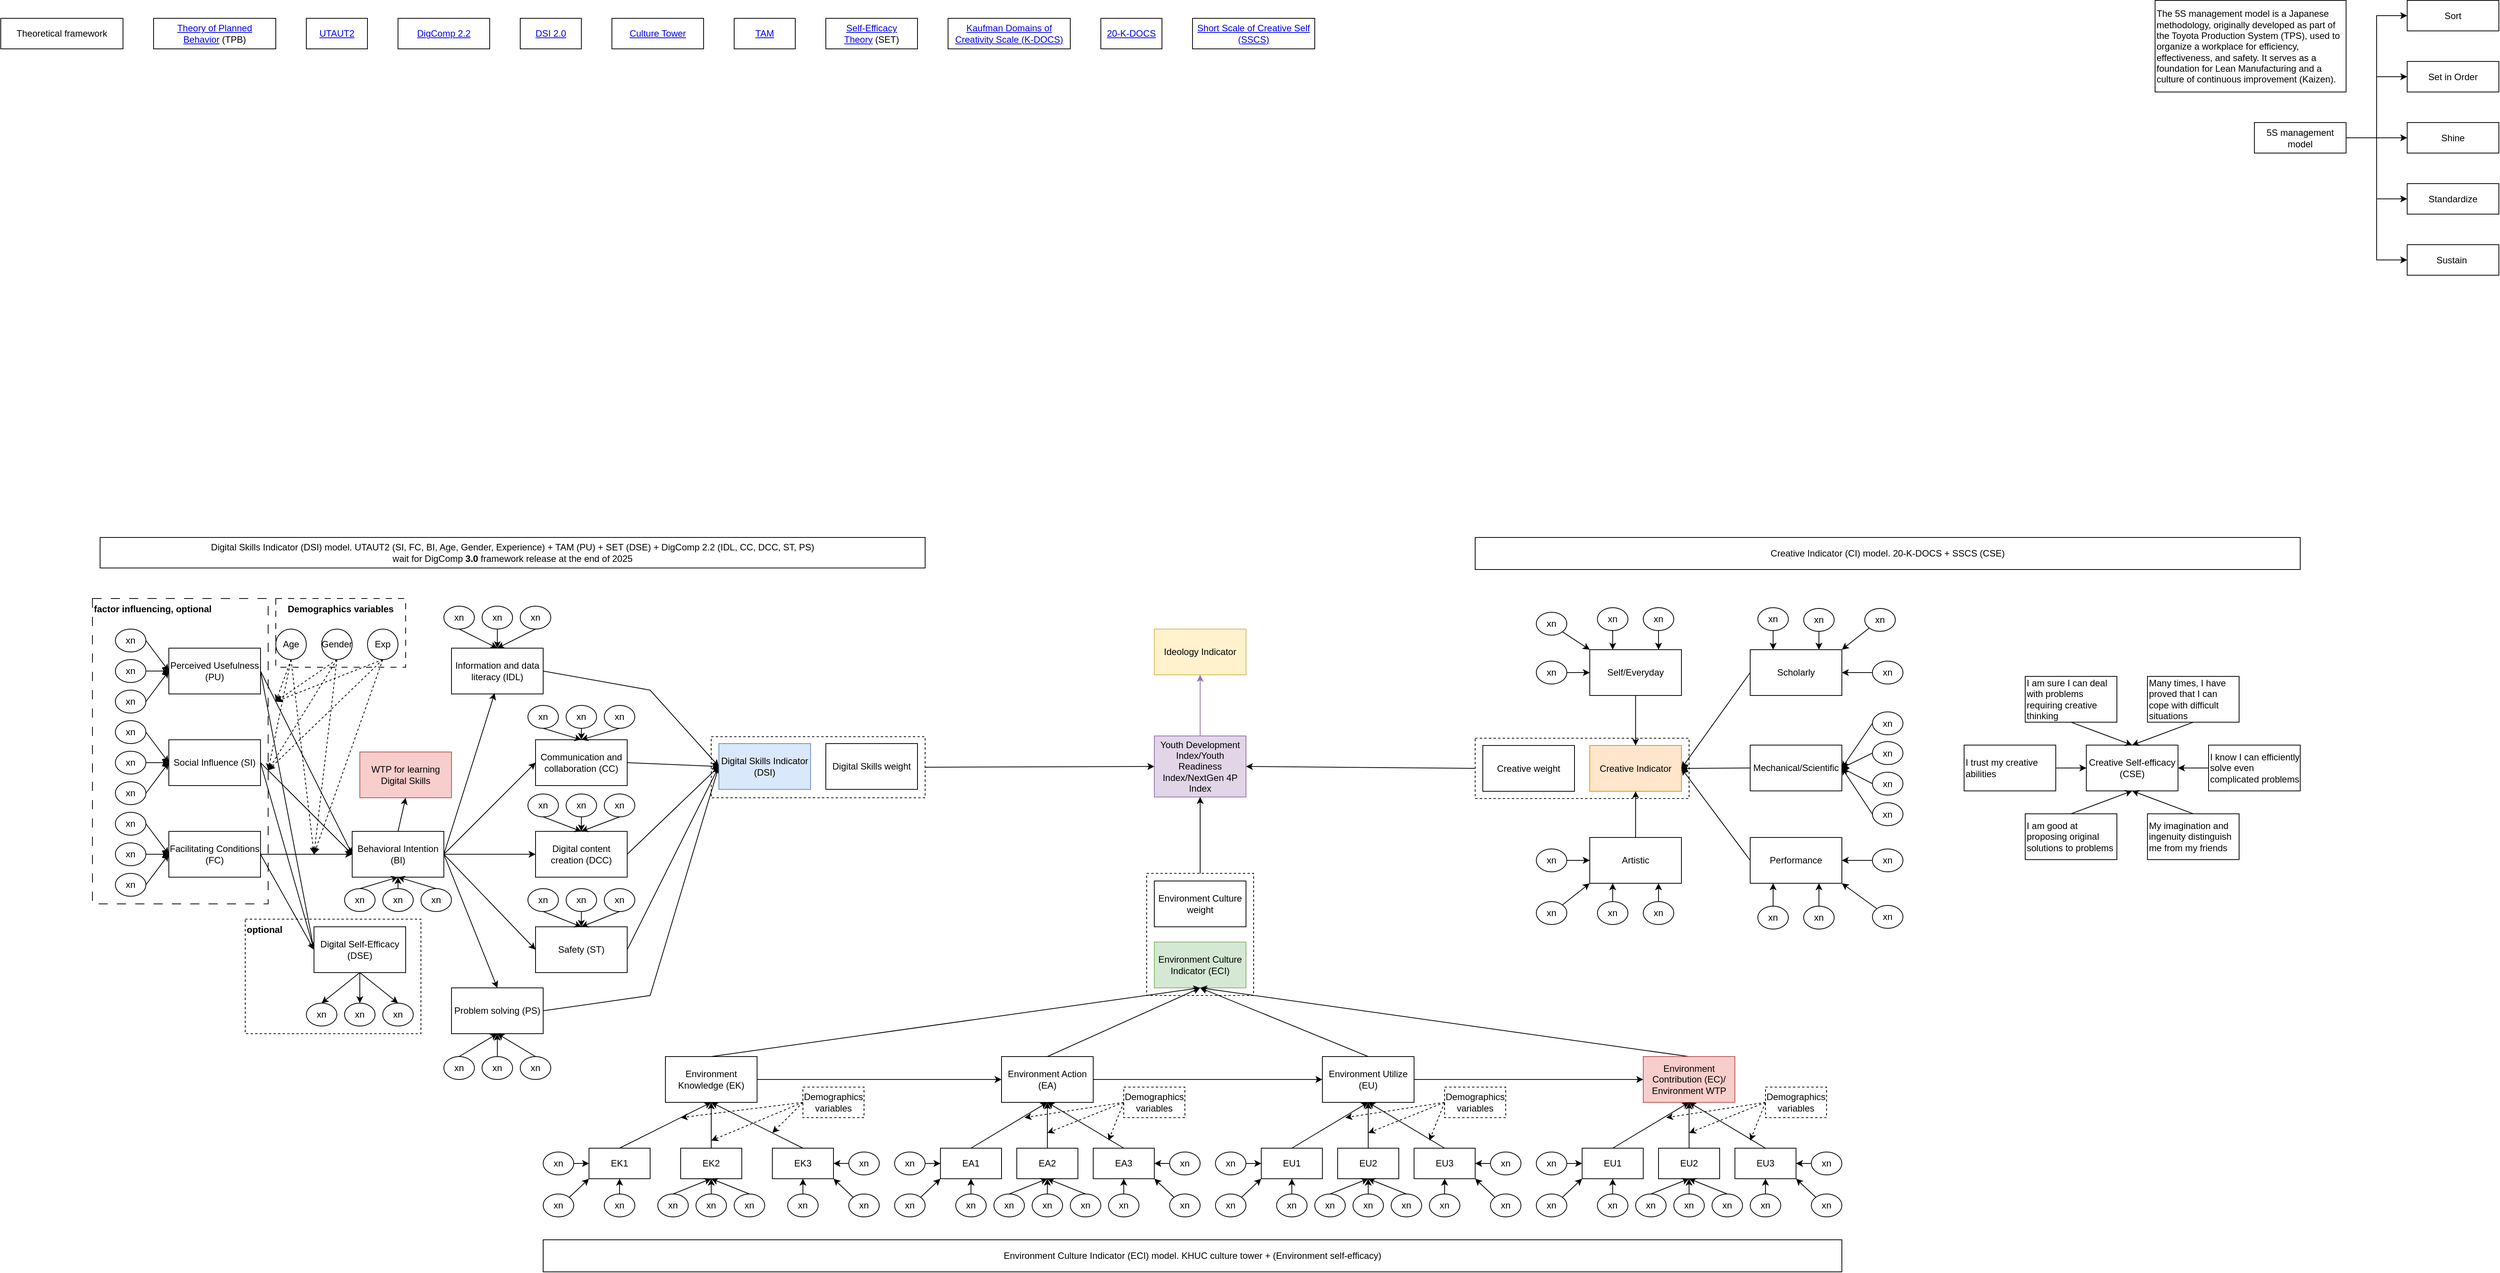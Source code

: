 <mxfile version="28.2.7">
  <diagram name="Page-1" id="uipzM7C1Z6QIqVT_M0VU">
    <mxGraphModel dx="1188" dy="626" grid="1" gridSize="10" guides="1" tooltips="1" connect="1" arrows="1" fold="1" page="1" pageScale="1" pageWidth="3333" pageHeight="1875" math="0" shadow="0">
      <root>
        <mxCell id="0" />
        <mxCell id="1" parent="0" />
        <mxCell id="SNI8MoJUuGJRFXuR0oPV-26" value="factor influencing, optional" style="rounded=0;whiteSpace=wrap;html=1;fillColor=none;dashed=1;dashPattern=12 12;verticalAlign=top;fontStyle=1;align=left;" vertex="1" parent="1">
          <mxGeometry x="160" y="800" width="230" height="400" as="geometry" />
        </mxCell>
        <mxCell id="naN7DAV6BuH__tkbcKJ9-105" value="" style="rounded=0;whiteSpace=wrap;html=1;fillColor=none;dashed=1;" parent="1" vertex="1">
          <mxGeometry x="1970" y="983" width="280" height="79" as="geometry" />
        </mxCell>
        <mxCell id="WrVXneuRbyzUBc2z9xAi-4" value="" style="rounded=0;whiteSpace=wrap;html=1;fillColor=none;dashed=1;" parent="1" vertex="1">
          <mxGeometry x="1540" y="1160" width="140" height="160" as="geometry" />
        </mxCell>
        <mxCell id="JraFAlGc5kjI8LkrbG-8-88" value="" style="rounded=0;whiteSpace=wrap;html=1;fillColor=none;dashed=1;" parent="1" vertex="1">
          <mxGeometry x="970" y="981" width="280" height="80" as="geometry" />
        </mxCell>
        <mxCell id="VJUpxQQ3Kgo22wYn7tkb-48" value="Digital Skills Indicator (DSI) model. UTAUT2 (SI, FC, BI, Age, Gender, Experience) + TAM (PU) + SET (DSE) + DigComp 2.2 (IDL, CC, DCC, ST, PS)&lt;div&gt;wait for&amp;nbsp;DigComp &lt;b&gt;3.0 &lt;/b&gt;framework release at the end of 2025&lt;/div&gt;" style="rounded=0;whiteSpace=wrap;html=1;" parent="1" vertex="1">
          <mxGeometry x="170" y="720" width="1080" height="40" as="geometry" />
        </mxCell>
        <mxCell id="JraFAlGc5kjI8LkrbG-8-7" value="&lt;a href=&quot;https://dx.doi.org/10.276/897803&quot;&gt;DSI 2.0&lt;/a&gt;" style="rounded=0;whiteSpace=wrap;html=1;" parent="1" vertex="1">
          <mxGeometry x="720" y="40" width="80" height="40" as="geometry" />
        </mxCell>
        <mxCell id="JraFAlGc5kjI8LkrbG-8-8" value="&lt;a href=&quot;https://dx.doi.org/10.276/115376&quot;&gt;DigComp 2.2&lt;/a&gt;" style="rounded=0;whiteSpace=wrap;html=1;" parent="1" vertex="1">
          <mxGeometry x="560" y="40" width="120" height="40" as="geometry" />
        </mxCell>
        <mxCell id="JraFAlGc5kjI8LkrbG-8-137" style="rounded=0;orthogonalLoop=1;jettySize=auto;html=1;exitX=1;exitY=0.5;exitDx=0;exitDy=0;entryX=0;entryY=0.5;entryDx=0;entryDy=0;" parent="1" source="JraFAlGc5kjI8LkrbG-8-9" target="JraFAlGc5kjI8LkrbG-8-14" edge="1">
          <mxGeometry relative="1" as="geometry">
            <Array as="points">
              <mxPoint x="890" y="920" />
            </Array>
          </mxGeometry>
        </mxCell>
        <mxCell id="JraFAlGc5kjI8LkrbG-8-9" value="Information and data literacy (IDL)" style="rounded=0;whiteSpace=wrap;html=1;" parent="1" vertex="1">
          <mxGeometry x="630" y="865" width="120" height="60" as="geometry" />
        </mxCell>
        <mxCell id="JraFAlGc5kjI8LkrbG-8-138" style="rounded=0;orthogonalLoop=1;jettySize=auto;html=1;exitX=1;exitY=0.5;exitDx=0;exitDy=0;entryX=0;entryY=0.5;entryDx=0;entryDy=0;" parent="1" source="JraFAlGc5kjI8LkrbG-8-10" target="JraFAlGc5kjI8LkrbG-8-14" edge="1">
          <mxGeometry relative="1" as="geometry" />
        </mxCell>
        <mxCell id="JraFAlGc5kjI8LkrbG-8-10" value="Communication and collaboration (CC)" style="rounded=0;whiteSpace=wrap;html=1;" parent="1" vertex="1">
          <mxGeometry x="740" y="985" width="120" height="60" as="geometry" />
        </mxCell>
        <mxCell id="JraFAlGc5kjI8LkrbG-8-94" style="rounded=0;orthogonalLoop=1;jettySize=auto;html=1;exitX=1;exitY=0.5;exitDx=0;exitDy=0;entryX=0;entryY=0.5;entryDx=0;entryDy=0;" parent="1" source="JraFAlGc5kjI8LkrbG-8-11" target="JraFAlGc5kjI8LkrbG-8-14" edge="1">
          <mxGeometry relative="1" as="geometry" />
        </mxCell>
        <mxCell id="JraFAlGc5kjI8LkrbG-8-11" value="Digital content creation (DCC)" style="rounded=0;whiteSpace=wrap;html=1;" parent="1" vertex="1">
          <mxGeometry x="740" y="1105" width="120" height="60" as="geometry" />
        </mxCell>
        <mxCell id="JraFAlGc5kjI8LkrbG-8-139" style="rounded=0;orthogonalLoop=1;jettySize=auto;html=1;exitX=1;exitY=0.5;exitDx=0;exitDy=0;entryX=0;entryY=0.5;entryDx=0;entryDy=0;" parent="1" source="JraFAlGc5kjI8LkrbG-8-12" target="JraFAlGc5kjI8LkrbG-8-14" edge="1">
          <mxGeometry relative="1" as="geometry" />
        </mxCell>
        <mxCell id="JraFAlGc5kjI8LkrbG-8-12" value="Safety (ST)" style="rounded=0;whiteSpace=wrap;html=1;" parent="1" vertex="1">
          <mxGeometry x="740" y="1230" width="120" height="60" as="geometry" />
        </mxCell>
        <mxCell id="JraFAlGc5kjI8LkrbG-8-140" style="rounded=0;orthogonalLoop=1;jettySize=auto;html=1;exitX=1;exitY=0.5;exitDx=0;exitDy=0;entryX=0;entryY=0.5;entryDx=0;entryDy=0;" parent="1" source="JraFAlGc5kjI8LkrbG-8-13" target="JraFAlGc5kjI8LkrbG-8-14" edge="1">
          <mxGeometry relative="1" as="geometry">
            <Array as="points">
              <mxPoint x="890" y="1320" />
            </Array>
          </mxGeometry>
        </mxCell>
        <mxCell id="JraFAlGc5kjI8LkrbG-8-13" value="Problem solving (PS)" style="rounded=0;whiteSpace=wrap;html=1;" parent="1" vertex="1">
          <mxGeometry x="630" y="1310" width="120" height="60" as="geometry" />
        </mxCell>
        <mxCell id="JraFAlGc5kjI8LkrbG-8-14" value="Digital Skills Indicator (DSI)" style="rounded=0;whiteSpace=wrap;html=1;fillColor=#dae8fc;strokeColor=#6c8ebf;" parent="1" vertex="1">
          <mxGeometry x="980" y="990" width="120" height="60" as="geometry" />
        </mxCell>
        <mxCell id="JraFAlGc5kjI8LkrbG-8-19" value="Theoretical framework" style="rounded=0;whiteSpace=wrap;html=1;" parent="1" vertex="1">
          <mxGeometry x="40" y="40" width="160" height="40" as="geometry" />
        </mxCell>
        <mxCell id="JraFAlGc5kjI8LkrbG-8-20" value="&lt;a href=&quot;https://cdn.serc.carleton.edu/images/ASCN/change_theories/collection/figure_1._theory_planned_behavior_model_adapted_from_ajzen_2005..webp&quot;&gt;Theory of Planned Behavior&lt;/a&gt;&amp;nbsp;(TPB)" style="rounded=0;whiteSpace=wrap;html=1;" parent="1" vertex="1">
          <mxGeometry x="240" y="40" width="160" height="40" as="geometry" />
        </mxCell>
        <mxCell id="JraFAlGc5kjI8LkrbG-8-22" value="&lt;a href=&quot;https://www.researchgate.net/profile/Andreea-Molnar/publication/261705281/figure/fig2/AS:296846040813569@1447785019231/UTAUT2-Venkatesh-et-al-2012_W640.jpg&quot;&gt;UTAUT2&lt;/a&gt;" style="rounded=0;whiteSpace=wrap;html=1;" parent="1" vertex="1">
          <mxGeometry x="440" y="40" width="80" height="40" as="geometry" />
        </mxCell>
        <mxCell id="JraFAlGc5kjI8LkrbG-8-37" value="Environment Culture Indicator (ECI)" style="rounded=0;whiteSpace=wrap;html=1;fillColor=#d5e8d4;strokeColor=#82b366;" parent="1" vertex="1">
          <mxGeometry x="1550" y="1250" width="120" height="60" as="geometry" />
        </mxCell>
        <mxCell id="JraFAlGc5kjI8LkrbG-8-46" value="Creative Indicator" style="rounded=0;whiteSpace=wrap;html=1;fillColor=#ffe6cc;strokeColor=#d79b00;" parent="1" vertex="1">
          <mxGeometry x="2120" y="992.5" width="120" height="60" as="geometry" />
        </mxCell>
        <mxCell id="JraFAlGc5kjI8LkrbG-8-68" value="Ideology Indicator" style="rounded=0;whiteSpace=wrap;html=1;fillColor=#fff2cc;strokeColor=#d6b656;" parent="1" vertex="1">
          <mxGeometry x="1550" y="840" width="120" height="60" as="geometry" />
        </mxCell>
        <mxCell id="JraFAlGc5kjI8LkrbG-8-74" style="edgeStyle=orthogonalEdgeStyle;rounded=0;orthogonalLoop=1;jettySize=auto;html=1;exitX=0.5;exitY=0;exitDx=0;exitDy=0;entryX=0.5;entryY=1;entryDx=0;entryDy=0;fillColor=#e1d5e7;strokeColor=#9673a6;" parent="1" source="JraFAlGc5kjI8LkrbG-8-69" target="JraFAlGc5kjI8LkrbG-8-68" edge="1">
          <mxGeometry relative="1" as="geometry" />
        </mxCell>
        <mxCell id="JraFAlGc5kjI8LkrbG-8-69" value="&lt;div&gt;Youth Development Index/&lt;span style=&quot;background-color: transparent; color: light-dark(rgb(0, 0, 0), rgb(255, 255, 255));&quot;&gt;Youth Readiness Index/&lt;/span&gt;&lt;span style=&quot;background-color: transparent; color: light-dark(rgb(0, 0, 0), rgb(255, 255, 255));&quot;&gt;NextGen 4P Index&lt;/span&gt;&lt;/div&gt;" style="rounded=0;whiteSpace=wrap;html=1;fillColor=#e1d5e7;strokeColor=#9673a6;" parent="1" vertex="1">
          <mxGeometry x="1550" y="980" width="120" height="80" as="geometry" />
        </mxCell>
        <mxCell id="JraFAlGc5kjI8LkrbG-8-83" value="&lt;a href=&quot;https://media.springernature.com/full/springer-static/image/art%3A10.101%2Fs43621-024-00350-y/MediaObjects/43621_2024_350_Fig2_HTML.png&quot;&gt;Culture Tower&lt;/a&gt;" style="rounded=0;whiteSpace=wrap;html=1;" parent="1" vertex="1">
          <mxGeometry x="840" y="40" width="120" height="40" as="geometry" />
        </mxCell>
        <mxCell id="JraFAlGc5kjI8LkrbG-8-86" value="Digital Skills weight" style="rounded=0;whiteSpace=wrap;html=1;" parent="1" vertex="1">
          <mxGeometry x="1120" y="990" width="120" height="60" as="geometry" />
        </mxCell>
        <mxCell id="JraFAlGc5kjI8LkrbG-8-89" style="rounded=0;orthogonalLoop=1;jettySize=auto;html=1;exitX=1;exitY=0.5;exitDx=0;exitDy=0;entryX=0;entryY=0.5;entryDx=0;entryDy=0;" parent="1" source="JraFAlGc5kjI8LkrbG-8-88" target="JraFAlGc5kjI8LkrbG-8-69" edge="1">
          <mxGeometry relative="1" as="geometry" />
        </mxCell>
        <mxCell id="JraFAlGc5kjI8LkrbG-8-132" style="rounded=0;orthogonalLoop=1;jettySize=auto;html=1;exitX=1;exitY=0.5;exitDx=0;exitDy=0;entryX=0;entryY=0.5;entryDx=0;entryDy=0;" parent="1" source="JraFAlGc5kjI8LkrbG-8-127" target="JraFAlGc5kjI8LkrbG-8-130" edge="1">
          <mxGeometry relative="1" as="geometry" />
        </mxCell>
        <mxCell id="WrVXneuRbyzUBc2z9xAi-40" style="rounded=0;orthogonalLoop=1;jettySize=auto;html=1;exitX=1;exitY=0.5;exitDx=0;exitDy=0;entryX=0;entryY=0.5;entryDx=0;entryDy=0;" parent="1" source="JraFAlGc5kjI8LkrbG-8-127" target="WrVXneuRbyzUBc2z9xAi-28" edge="1">
          <mxGeometry relative="1" as="geometry" />
        </mxCell>
        <mxCell id="JraFAlGc5kjI8LkrbG-8-127" value="Social Influence (SI)" style="rounded=0;whiteSpace=wrap;html=1;" parent="1" vertex="1">
          <mxGeometry x="260" y="985" width="120" height="60" as="geometry" />
        </mxCell>
        <mxCell id="JraFAlGc5kjI8LkrbG-8-134" style="rounded=0;orthogonalLoop=1;jettySize=auto;html=1;exitX=1;exitY=0.5;exitDx=0;exitDy=0;entryX=0;entryY=0.5;entryDx=0;entryDy=0;" parent="1" source="JraFAlGc5kjI8LkrbG-8-128" target="JraFAlGc5kjI8LkrbG-8-130" edge="1">
          <mxGeometry relative="1" as="geometry" />
        </mxCell>
        <mxCell id="WrVXneuRbyzUBc2z9xAi-39" style="rounded=0;orthogonalLoop=1;jettySize=auto;html=1;exitX=1;exitY=0.5;exitDx=0;exitDy=0;entryX=0;entryY=0.5;entryDx=0;entryDy=0;" parent="1" source="JraFAlGc5kjI8LkrbG-8-128" target="WrVXneuRbyzUBc2z9xAi-28" edge="1">
          <mxGeometry relative="1" as="geometry" />
        </mxCell>
        <mxCell id="JraFAlGc5kjI8LkrbG-8-128" value="Perceived Usefulness (PU)" style="rounded=0;whiteSpace=wrap;html=1;" parent="1" vertex="1">
          <mxGeometry x="260" y="865" width="120" height="60" as="geometry" />
        </mxCell>
        <mxCell id="JraFAlGc5kjI8LkrbG-8-133" style="rounded=0;orthogonalLoop=1;jettySize=auto;html=1;exitX=1;exitY=0.5;exitDx=0;exitDy=0;entryX=0;entryY=0.5;entryDx=0;entryDy=0;" parent="1" source="JraFAlGc5kjI8LkrbG-8-129" target="JraFAlGc5kjI8LkrbG-8-130" edge="1">
          <mxGeometry relative="1" as="geometry" />
        </mxCell>
        <mxCell id="WrVXneuRbyzUBc2z9xAi-41" style="rounded=0;orthogonalLoop=1;jettySize=auto;html=1;exitX=1;exitY=0.5;exitDx=0;exitDy=0;entryX=0;entryY=0.5;entryDx=0;entryDy=0;" parent="1" source="JraFAlGc5kjI8LkrbG-8-129" target="WrVXneuRbyzUBc2z9xAi-28" edge="1">
          <mxGeometry relative="1" as="geometry" />
        </mxCell>
        <mxCell id="JraFAlGc5kjI8LkrbG-8-129" value="Facilitating Conditions (FC)" style="rounded=0;whiteSpace=wrap;html=1;" parent="1" vertex="1">
          <mxGeometry x="260" y="1105" width="120" height="60" as="geometry" />
        </mxCell>
        <mxCell id="JraFAlGc5kjI8LkrbG-8-141" style="rounded=0;orthogonalLoop=1;jettySize=auto;html=1;exitX=1;exitY=0.5;exitDx=0;exitDy=0;entryX=0.471;entryY=0.983;entryDx=0;entryDy=0;entryPerimeter=0;" parent="1" source="JraFAlGc5kjI8LkrbG-8-130" target="JraFAlGc5kjI8LkrbG-8-9" edge="1">
          <mxGeometry relative="1" as="geometry" />
        </mxCell>
        <mxCell id="JraFAlGc5kjI8LkrbG-8-142" style="rounded=0;orthogonalLoop=1;jettySize=auto;html=1;exitX=1;exitY=0.5;exitDx=0;exitDy=0;entryX=0;entryY=0.5;entryDx=0;entryDy=0;" parent="1" source="JraFAlGc5kjI8LkrbG-8-130" target="JraFAlGc5kjI8LkrbG-8-10" edge="1">
          <mxGeometry relative="1" as="geometry" />
        </mxCell>
        <mxCell id="JraFAlGc5kjI8LkrbG-8-143" style="rounded=0;orthogonalLoop=1;jettySize=auto;html=1;exitX=1;exitY=0.5;exitDx=0;exitDy=0;entryX=0;entryY=0.5;entryDx=0;entryDy=0;" parent="1" source="JraFAlGc5kjI8LkrbG-8-130" target="JraFAlGc5kjI8LkrbG-8-11" edge="1">
          <mxGeometry relative="1" as="geometry" />
        </mxCell>
        <mxCell id="JraFAlGc5kjI8LkrbG-8-144" style="rounded=0;orthogonalLoop=1;jettySize=auto;html=1;exitX=1;exitY=0.5;exitDx=0;exitDy=0;entryX=0;entryY=0.5;entryDx=0;entryDy=0;" parent="1" source="JraFAlGc5kjI8LkrbG-8-130" target="JraFAlGc5kjI8LkrbG-8-12" edge="1">
          <mxGeometry relative="1" as="geometry" />
        </mxCell>
        <mxCell id="JraFAlGc5kjI8LkrbG-8-145" style="rounded=0;orthogonalLoop=1;jettySize=auto;html=1;exitX=1;exitY=0.5;exitDx=0;exitDy=0;entryX=0.5;entryY=0;entryDx=0;entryDy=0;" parent="1" source="JraFAlGc5kjI8LkrbG-8-130" target="JraFAlGc5kjI8LkrbG-8-13" edge="1">
          <mxGeometry relative="1" as="geometry" />
        </mxCell>
        <mxCell id="naN7DAV6BuH__tkbcKJ9-104" style="rounded=0;orthogonalLoop=1;jettySize=auto;html=1;exitX=0.5;exitY=0;exitDx=0;exitDy=0;entryX=0.5;entryY=1;entryDx=0;entryDy=0;" parent="1" source="JraFAlGc5kjI8LkrbG-8-130" target="naN7DAV6BuH__tkbcKJ9-103" edge="1">
          <mxGeometry relative="1" as="geometry" />
        </mxCell>
        <mxCell id="JraFAlGc5kjI8LkrbG-8-130" value="Behavioral Intention (BI)" style="rounded=0;whiteSpace=wrap;html=1;" parent="1" vertex="1">
          <mxGeometry x="500" y="1105" width="120" height="60" as="geometry" />
        </mxCell>
        <UserObject label="&lt;a href=&quot;https://upload.wikimedia.org/wikipedia/commons/6/67/Technology_Acceptance_Model.png&quot;&gt;TAM&lt;/a&gt;" linkTarget="_blank" id="WrVXneuRbyzUBc2z9xAi-1">
          <mxCell style="rounded=0;whiteSpace=wrap;html=1;" parent="1" vertex="1">
            <mxGeometry x="1000" y="40" width="80" height="40" as="geometry" />
          </mxCell>
        </UserObject>
        <mxCell id="WrVXneuRbyzUBc2z9xAi-2" value="Environment Culture weight" style="rounded=0;whiteSpace=wrap;html=1;" parent="1" vertex="1">
          <mxGeometry x="1550" y="1170" width="120" height="60" as="geometry" />
        </mxCell>
        <mxCell id="WrVXneuRbyzUBc2z9xAi-5" style="rounded=0;orthogonalLoop=1;jettySize=auto;html=1;exitX=0.5;exitY=0;exitDx=0;exitDy=0;entryX=0.5;entryY=1;entryDx=0;entryDy=0;" parent="1" source="WrVXneuRbyzUBc2z9xAi-4" target="JraFAlGc5kjI8LkrbG-8-69" edge="1">
          <mxGeometry relative="1" as="geometry" />
        </mxCell>
        <mxCell id="WrVXneuRbyzUBc2z9xAi-11" style="rounded=0;orthogonalLoop=1;jettySize=auto;html=1;exitX=0.5;exitY=0;exitDx=0;exitDy=0;entryX=0.5;entryY=1;entryDx=0;entryDy=0;" parent="1" source="WrVXneuRbyzUBc2z9xAi-6" target="JraFAlGc5kjI8LkrbG-8-37" edge="1">
          <mxGeometry relative="1" as="geometry" />
        </mxCell>
        <mxCell id="naN7DAV6BuH__tkbcKJ9-25" style="rounded=0;orthogonalLoop=1;jettySize=auto;html=1;exitX=1;exitY=0.5;exitDx=0;exitDy=0;entryX=0;entryY=0.5;entryDx=0;entryDy=0;" parent="1" source="WrVXneuRbyzUBc2z9xAi-6" target="WrVXneuRbyzUBc2z9xAi-7" edge="1">
          <mxGeometry relative="1" as="geometry" />
        </mxCell>
        <mxCell id="WrVXneuRbyzUBc2z9xAi-6" value="Environment Knowledge (EK)" style="rounded=0;whiteSpace=wrap;html=1;strokeColor=default;" parent="1" vertex="1">
          <mxGeometry x="910" y="1400" width="120" height="60" as="geometry" />
        </mxCell>
        <mxCell id="WrVXneuRbyzUBc2z9xAi-12" style="rounded=0;orthogonalLoop=1;jettySize=auto;html=1;exitX=0.5;exitY=0;exitDx=0;exitDy=0;entryX=0.5;entryY=1;entryDx=0;entryDy=0;" parent="1" source="WrVXneuRbyzUBc2z9xAi-7" target="JraFAlGc5kjI8LkrbG-8-37" edge="1">
          <mxGeometry relative="1" as="geometry" />
        </mxCell>
        <mxCell id="naN7DAV6BuH__tkbcKJ9-26" style="rounded=0;orthogonalLoop=1;jettySize=auto;html=1;exitX=1;exitY=0.5;exitDx=0;exitDy=0;entryX=0;entryY=0.5;entryDx=0;entryDy=0;" parent="1" source="WrVXneuRbyzUBc2z9xAi-7" target="WrVXneuRbyzUBc2z9xAi-8" edge="1">
          <mxGeometry relative="1" as="geometry" />
        </mxCell>
        <mxCell id="WrVXneuRbyzUBc2z9xAi-7" value="Environment Action (EA)" style="rounded=0;whiteSpace=wrap;html=1;" parent="1" vertex="1">
          <mxGeometry x="1350" y="1400" width="120" height="60" as="geometry" />
        </mxCell>
        <mxCell id="WrVXneuRbyzUBc2z9xAi-13" style="rounded=0;orthogonalLoop=1;jettySize=auto;html=1;exitX=0.5;exitY=0;exitDx=0;exitDy=0;entryX=0.5;entryY=1;entryDx=0;entryDy=0;" parent="1" source="WrVXneuRbyzUBc2z9xAi-8" target="JraFAlGc5kjI8LkrbG-8-37" edge="1">
          <mxGeometry relative="1" as="geometry" />
        </mxCell>
        <mxCell id="naN7DAV6BuH__tkbcKJ9-27" style="rounded=0;orthogonalLoop=1;jettySize=auto;html=1;exitX=1;exitY=0.5;exitDx=0;exitDy=0;entryX=0;entryY=0.5;entryDx=0;entryDy=0;" parent="1" source="WrVXneuRbyzUBc2z9xAi-8" target="WrVXneuRbyzUBc2z9xAi-9" edge="1">
          <mxGeometry relative="1" as="geometry" />
        </mxCell>
        <mxCell id="WrVXneuRbyzUBc2z9xAi-8" value="Environment Utilize (EU)" style="rounded=0;whiteSpace=wrap;html=1;" parent="1" vertex="1">
          <mxGeometry x="1770" y="1400" width="120" height="60" as="geometry" />
        </mxCell>
        <mxCell id="WrVXneuRbyzUBc2z9xAi-14" style="rounded=0;orthogonalLoop=1;jettySize=auto;html=1;exitX=0.5;exitY=0;exitDx=0;exitDy=0;entryX=0.5;entryY=1;entryDx=0;entryDy=0;" parent="1" source="WrVXneuRbyzUBc2z9xAi-9" target="JraFAlGc5kjI8LkrbG-8-37" edge="1">
          <mxGeometry relative="1" as="geometry" />
        </mxCell>
        <mxCell id="WrVXneuRbyzUBc2z9xAi-9" value="Environment Contribution (EC)/ Environment WTP" style="rounded=0;whiteSpace=wrap;html=1;fillColor=#f8cecc;strokeColor=#b85450;" parent="1" vertex="1">
          <mxGeometry x="2190" y="1400" width="120" height="60" as="geometry" />
        </mxCell>
        <mxCell id="WrVXneuRbyzUBc2z9xAi-18" style="rounded=0;orthogonalLoop=1;jettySize=auto;html=1;exitX=1;exitY=0.5;exitDx=0;exitDy=0;entryX=0;entryY=0.5;entryDx=0;entryDy=0;" parent="1" source="WrVXneuRbyzUBc2z9xAi-15" target="JraFAlGc5kjI8LkrbG-8-128" edge="1">
          <mxGeometry relative="1" as="geometry" />
        </mxCell>
        <mxCell id="WrVXneuRbyzUBc2z9xAi-15" value="xn" style="ellipse;whiteSpace=wrap;html=1;" parent="1" vertex="1">
          <mxGeometry x="190" y="840" width="40" height="30" as="geometry" />
        </mxCell>
        <mxCell id="WrVXneuRbyzUBc2z9xAi-19" style="rounded=0;orthogonalLoop=1;jettySize=auto;html=1;exitX=1;exitY=0.5;exitDx=0;exitDy=0;entryX=0;entryY=0.5;entryDx=0;entryDy=0;" parent="1" source="WrVXneuRbyzUBc2z9xAi-16" target="JraFAlGc5kjI8LkrbG-8-128" edge="1">
          <mxGeometry relative="1" as="geometry" />
        </mxCell>
        <mxCell id="WrVXneuRbyzUBc2z9xAi-16" value="xn" style="ellipse;whiteSpace=wrap;html=1;" parent="1" vertex="1">
          <mxGeometry x="190" y="880" width="40" height="30" as="geometry" />
        </mxCell>
        <mxCell id="WrVXneuRbyzUBc2z9xAi-20" style="rounded=0;orthogonalLoop=1;jettySize=auto;html=1;exitX=1;exitY=0.5;exitDx=0;exitDy=0;entryX=0;entryY=0.5;entryDx=0;entryDy=0;" parent="1" source="WrVXneuRbyzUBc2z9xAi-17" target="JraFAlGc5kjI8LkrbG-8-128" edge="1">
          <mxGeometry relative="1" as="geometry" />
        </mxCell>
        <mxCell id="WrVXneuRbyzUBc2z9xAi-17" value="xn" style="ellipse;whiteSpace=wrap;html=1;" parent="1" vertex="1">
          <mxGeometry x="190" y="920" width="40" height="30" as="geometry" />
        </mxCell>
        <mxCell id="WrVXneuRbyzUBc2z9xAi-24" style="rounded=0;orthogonalLoop=1;jettySize=auto;html=1;exitX=1;exitY=0.5;exitDx=0;exitDy=0;entryX=0;entryY=0.5;entryDx=0;entryDy=0;" parent="1" source="WrVXneuRbyzUBc2z9xAi-21" target="JraFAlGc5kjI8LkrbG-8-127" edge="1">
          <mxGeometry relative="1" as="geometry" />
        </mxCell>
        <mxCell id="WrVXneuRbyzUBc2z9xAi-21" value="xn" style="ellipse;whiteSpace=wrap;html=1;" parent="1" vertex="1">
          <mxGeometry x="190" y="960" width="40" height="30" as="geometry" />
        </mxCell>
        <mxCell id="WrVXneuRbyzUBc2z9xAi-26" style="rounded=0;orthogonalLoop=1;jettySize=auto;html=1;exitX=1;exitY=0.5;exitDx=0;exitDy=0;entryX=0;entryY=0.5;entryDx=0;entryDy=0;" parent="1" source="WrVXneuRbyzUBc2z9xAi-22" target="JraFAlGc5kjI8LkrbG-8-127" edge="1">
          <mxGeometry relative="1" as="geometry" />
        </mxCell>
        <mxCell id="WrVXneuRbyzUBc2z9xAi-22" value="xn" style="ellipse;whiteSpace=wrap;html=1;" parent="1" vertex="1">
          <mxGeometry x="190" y="1000" width="40" height="30" as="geometry" />
        </mxCell>
        <mxCell id="WrVXneuRbyzUBc2z9xAi-27" style="rounded=0;orthogonalLoop=1;jettySize=auto;html=1;exitX=1;exitY=0.5;exitDx=0;exitDy=0;entryX=0;entryY=0.5;entryDx=0;entryDy=0;" parent="1" source="WrVXneuRbyzUBc2z9xAi-23" target="JraFAlGc5kjI8LkrbG-8-127" edge="1">
          <mxGeometry relative="1" as="geometry" />
        </mxCell>
        <mxCell id="WrVXneuRbyzUBc2z9xAi-23" value="xn" style="ellipse;whiteSpace=wrap;html=1;" parent="1" vertex="1">
          <mxGeometry x="190" y="1040" width="40" height="30" as="geometry" />
        </mxCell>
        <mxCell id="WrVXneuRbyzUBc2z9xAi-67" style="rounded=0;orthogonalLoop=1;jettySize=auto;html=1;exitX=0.5;exitY=1;exitDx=0;exitDy=0;entryX=0.5;entryY=0;entryDx=0;entryDy=0;" parent="1" source="WrVXneuRbyzUBc2z9xAi-28" target="WrVXneuRbyzUBc2z9xAi-59" edge="1">
          <mxGeometry relative="1" as="geometry" />
        </mxCell>
        <mxCell id="WrVXneuRbyzUBc2z9xAi-68" style="rounded=0;orthogonalLoop=1;jettySize=auto;html=1;exitX=0.5;exitY=1;exitDx=0;exitDy=0;" parent="1" source="WrVXneuRbyzUBc2z9xAi-28" target="WrVXneuRbyzUBc2z9xAi-60" edge="1">
          <mxGeometry relative="1" as="geometry" />
        </mxCell>
        <mxCell id="WrVXneuRbyzUBc2z9xAi-69" style="rounded=0;orthogonalLoop=1;jettySize=auto;html=1;exitX=0.5;exitY=1;exitDx=0;exitDy=0;entryX=0.5;entryY=0;entryDx=0;entryDy=0;" parent="1" source="WrVXneuRbyzUBc2z9xAi-28" target="WrVXneuRbyzUBc2z9xAi-61" edge="1">
          <mxGeometry relative="1" as="geometry" />
        </mxCell>
        <mxCell id="WrVXneuRbyzUBc2z9xAi-28" value="Digital Self-Efficacy (DSE)" style="rounded=0;whiteSpace=wrap;html=1;" parent="1" vertex="1">
          <mxGeometry x="450" y="1230" width="120" height="60" as="geometry" />
        </mxCell>
        <mxCell id="WrVXneuRbyzUBc2z9xAi-36" style="rounded=0;orthogonalLoop=1;jettySize=auto;html=1;exitX=1;exitY=0.5;exitDx=0;exitDy=0;entryX=0;entryY=0.5;entryDx=0;entryDy=0;" parent="1" source="WrVXneuRbyzUBc2z9xAi-29" target="JraFAlGc5kjI8LkrbG-8-129" edge="1">
          <mxGeometry relative="1" as="geometry" />
        </mxCell>
        <mxCell id="WrVXneuRbyzUBc2z9xAi-29" value="xn" style="ellipse;whiteSpace=wrap;html=1;" parent="1" vertex="1">
          <mxGeometry x="190" y="1080" width="40" height="30" as="geometry" />
        </mxCell>
        <mxCell id="WrVXneuRbyzUBc2z9xAi-37" style="rounded=0;orthogonalLoop=1;jettySize=auto;html=1;exitX=1;exitY=0.5;exitDx=0;exitDy=0;entryX=0;entryY=0.5;entryDx=0;entryDy=0;" parent="1" source="WrVXneuRbyzUBc2z9xAi-30" target="JraFAlGc5kjI8LkrbG-8-129" edge="1">
          <mxGeometry relative="1" as="geometry" />
        </mxCell>
        <mxCell id="WrVXneuRbyzUBc2z9xAi-30" value="xn" style="ellipse;whiteSpace=wrap;html=1;" parent="1" vertex="1">
          <mxGeometry x="190" y="1120" width="40" height="30" as="geometry" />
        </mxCell>
        <mxCell id="WrVXneuRbyzUBc2z9xAi-38" style="rounded=0;orthogonalLoop=1;jettySize=auto;html=1;exitX=1;exitY=0.5;exitDx=0;exitDy=0;entryX=0;entryY=0.5;entryDx=0;entryDy=0;" parent="1" source="WrVXneuRbyzUBc2z9xAi-31" target="JraFAlGc5kjI8LkrbG-8-129" edge="1">
          <mxGeometry relative="1" as="geometry" />
        </mxCell>
        <mxCell id="WrVXneuRbyzUBc2z9xAi-31" value="xn" style="ellipse;whiteSpace=wrap;html=1;" parent="1" vertex="1">
          <mxGeometry x="190" y="1160" width="40" height="30" as="geometry" />
        </mxCell>
        <mxCell id="WrVXneuRbyzUBc2z9xAi-42" style="rounded=0;orthogonalLoop=1;jettySize=auto;html=1;exitX=0.5;exitY=1;exitDx=0;exitDy=0;dashed=1;" parent="1" source="WrVXneuRbyzUBc2z9xAi-32" edge="1">
          <mxGeometry relative="1" as="geometry">
            <mxPoint x="400" y="935" as="targetPoint" />
          </mxGeometry>
        </mxCell>
        <mxCell id="WrVXneuRbyzUBc2z9xAi-46" style="rounded=0;orthogonalLoop=1;jettySize=auto;html=1;exitX=0.5;exitY=1;exitDx=0;exitDy=0;dashed=1;" parent="1" source="WrVXneuRbyzUBc2z9xAi-32" edge="1">
          <mxGeometry relative="1" as="geometry">
            <mxPoint x="390" y="1025" as="targetPoint" />
          </mxGeometry>
        </mxCell>
        <mxCell id="WrVXneuRbyzUBc2z9xAi-49" style="rounded=0;orthogonalLoop=1;jettySize=auto;html=1;exitX=0.5;exitY=1;exitDx=0;exitDy=0;dashed=1;" parent="1" source="WrVXneuRbyzUBc2z9xAi-32" edge="1">
          <mxGeometry relative="1" as="geometry">
            <mxPoint x="450" y="1135" as="targetPoint" />
          </mxGeometry>
        </mxCell>
        <mxCell id="WrVXneuRbyzUBc2z9xAi-32" value="Age" style="ellipse;whiteSpace=wrap;html=1;" parent="1" vertex="1">
          <mxGeometry x="400" y="840" width="40" height="40" as="geometry" />
        </mxCell>
        <mxCell id="WrVXneuRbyzUBc2z9xAi-53" style="rounded=0;orthogonalLoop=1;jettySize=auto;html=1;exitX=0.5;exitY=1;exitDx=0;exitDy=0;dashed=1;" parent="1" source="WrVXneuRbyzUBc2z9xAi-34" edge="1">
          <mxGeometry relative="1" as="geometry">
            <mxPoint x="400" y="935" as="targetPoint" />
          </mxGeometry>
        </mxCell>
        <mxCell id="WrVXneuRbyzUBc2z9xAi-54" style="rounded=0;orthogonalLoop=1;jettySize=auto;html=1;exitX=0.5;exitY=1;exitDx=0;exitDy=0;dashed=1;" parent="1" source="WrVXneuRbyzUBc2z9xAi-34" edge="1">
          <mxGeometry relative="1" as="geometry">
            <mxPoint x="390" y="1025" as="targetPoint" />
          </mxGeometry>
        </mxCell>
        <mxCell id="WrVXneuRbyzUBc2z9xAi-63" style="rounded=0;orthogonalLoop=1;jettySize=auto;html=1;exitX=0.5;exitY=1;exitDx=0;exitDy=0;dashed=1;" parent="1" source="WrVXneuRbyzUBc2z9xAi-34" edge="1">
          <mxGeometry relative="1" as="geometry">
            <mxPoint x="450" y="1135" as="targetPoint" />
          </mxGeometry>
        </mxCell>
        <mxCell id="WrVXneuRbyzUBc2z9xAi-34" value="Exp" style="ellipse;whiteSpace=wrap;html=1;" parent="1" vertex="1">
          <mxGeometry x="520" y="840" width="40" height="40" as="geometry" />
        </mxCell>
        <mxCell id="WrVXneuRbyzUBc2z9xAi-43" style="rounded=0;orthogonalLoop=1;jettySize=auto;html=1;exitX=0.5;exitY=1;exitDx=0;exitDy=0;dashed=1;" parent="1" source="WrVXneuRbyzUBc2z9xAi-35" edge="1">
          <mxGeometry relative="1" as="geometry">
            <mxPoint x="400" y="935" as="targetPoint" />
          </mxGeometry>
        </mxCell>
        <mxCell id="WrVXneuRbyzUBc2z9xAi-47" style="rounded=0;orthogonalLoop=1;jettySize=auto;html=1;exitX=0.5;exitY=1;exitDx=0;exitDy=0;dashed=1;" parent="1" source="WrVXneuRbyzUBc2z9xAi-35" edge="1">
          <mxGeometry relative="1" as="geometry">
            <mxPoint x="390" y="1025" as="targetPoint" />
          </mxGeometry>
        </mxCell>
        <mxCell id="WrVXneuRbyzUBc2z9xAi-50" style="rounded=0;orthogonalLoop=1;jettySize=auto;html=1;exitX=0.5;exitY=1;exitDx=0;exitDy=0;dashed=1;" parent="1" source="WrVXneuRbyzUBc2z9xAi-35" edge="1">
          <mxGeometry relative="1" as="geometry">
            <mxPoint x="450" y="1135" as="targetPoint" />
          </mxGeometry>
        </mxCell>
        <mxCell id="WrVXneuRbyzUBc2z9xAi-35" value="Gender" style="ellipse;whiteSpace=wrap;html=1;" parent="1" vertex="1">
          <mxGeometry x="460" y="840" width="40" height="40" as="geometry" />
        </mxCell>
        <mxCell id="naN7DAV6BuH__tkbcKJ9-100" style="rounded=0;orthogonalLoop=1;jettySize=auto;html=1;exitX=0.5;exitY=0;exitDx=0;exitDy=0;entryX=0.5;entryY=1;entryDx=0;entryDy=0;" parent="1" source="WrVXneuRbyzUBc2z9xAi-56" target="JraFAlGc5kjI8LkrbG-8-130" edge="1">
          <mxGeometry relative="1" as="geometry" />
        </mxCell>
        <mxCell id="WrVXneuRbyzUBc2z9xAi-56" value="xn" style="ellipse;whiteSpace=wrap;html=1;" parent="1" vertex="1">
          <mxGeometry x="490" y="1180" width="40" height="30" as="geometry" />
        </mxCell>
        <mxCell id="naN7DAV6BuH__tkbcKJ9-101" style="rounded=0;orthogonalLoop=1;jettySize=auto;html=1;exitX=0.5;exitY=0;exitDx=0;exitDy=0;entryX=0.5;entryY=1;entryDx=0;entryDy=0;" parent="1" source="WrVXneuRbyzUBc2z9xAi-57" target="JraFAlGc5kjI8LkrbG-8-130" edge="1">
          <mxGeometry relative="1" as="geometry" />
        </mxCell>
        <mxCell id="WrVXneuRbyzUBc2z9xAi-57" value="xn" style="ellipse;whiteSpace=wrap;html=1;" parent="1" vertex="1">
          <mxGeometry x="540" y="1180" width="40" height="30" as="geometry" />
        </mxCell>
        <mxCell id="naN7DAV6BuH__tkbcKJ9-102" style="rounded=0;orthogonalLoop=1;jettySize=auto;html=1;exitX=0.5;exitY=0;exitDx=0;exitDy=0;entryX=0.5;entryY=1;entryDx=0;entryDy=0;" parent="1" source="WrVXneuRbyzUBc2z9xAi-58" target="JraFAlGc5kjI8LkrbG-8-130" edge="1">
          <mxGeometry relative="1" as="geometry" />
        </mxCell>
        <mxCell id="WrVXneuRbyzUBc2z9xAi-58" value="xn" style="ellipse;whiteSpace=wrap;html=1;" parent="1" vertex="1">
          <mxGeometry x="590" y="1180" width="40" height="30" as="geometry" />
        </mxCell>
        <mxCell id="WrVXneuRbyzUBc2z9xAi-59" value="xn" style="ellipse;whiteSpace=wrap;html=1;" parent="1" vertex="1">
          <mxGeometry x="440" y="1330" width="40" height="30" as="geometry" />
        </mxCell>
        <mxCell id="WrVXneuRbyzUBc2z9xAi-60" value="xn" style="ellipse;whiteSpace=wrap;html=1;" parent="1" vertex="1">
          <mxGeometry x="490" y="1330" width="40" height="30" as="geometry" />
        </mxCell>
        <mxCell id="WrVXneuRbyzUBc2z9xAi-61" value="xn" style="ellipse;whiteSpace=wrap;html=1;" parent="1" vertex="1">
          <mxGeometry x="540" y="1330" width="40" height="30" as="geometry" />
        </mxCell>
        <mxCell id="WrVXneuRbyzUBc2z9xAi-73" style="rounded=0;orthogonalLoop=1;jettySize=auto;html=1;exitX=0.5;exitY=1;exitDx=0;exitDy=0;entryX=0.5;entryY=0;entryDx=0;entryDy=0;" parent="1" source="WrVXneuRbyzUBc2z9xAi-70" target="JraFAlGc5kjI8LkrbG-8-9" edge="1">
          <mxGeometry relative="1" as="geometry" />
        </mxCell>
        <mxCell id="WrVXneuRbyzUBc2z9xAi-70" value="xn" style="ellipse;whiteSpace=wrap;html=1;" parent="1" vertex="1">
          <mxGeometry x="620" y="810" width="40" height="30" as="geometry" />
        </mxCell>
        <mxCell id="WrVXneuRbyzUBc2z9xAi-74" style="rounded=0;orthogonalLoop=1;jettySize=auto;html=1;exitX=0.5;exitY=1;exitDx=0;exitDy=0;entryX=0.5;entryY=0;entryDx=0;entryDy=0;" parent="1" source="WrVXneuRbyzUBc2z9xAi-71" target="JraFAlGc5kjI8LkrbG-8-9" edge="1">
          <mxGeometry relative="1" as="geometry" />
        </mxCell>
        <mxCell id="WrVXneuRbyzUBc2z9xAi-71" value="xn" style="ellipse;whiteSpace=wrap;html=1;" parent="1" vertex="1">
          <mxGeometry x="670" y="810" width="40" height="30" as="geometry" />
        </mxCell>
        <mxCell id="WrVXneuRbyzUBc2z9xAi-75" style="rounded=0;orthogonalLoop=1;jettySize=auto;html=1;exitX=0.5;exitY=1;exitDx=0;exitDy=0;entryX=0.5;entryY=0;entryDx=0;entryDy=0;" parent="1" source="WrVXneuRbyzUBc2z9xAi-72" target="JraFAlGc5kjI8LkrbG-8-9" edge="1">
          <mxGeometry relative="1" as="geometry" />
        </mxCell>
        <mxCell id="WrVXneuRbyzUBc2z9xAi-72" value="xn" style="ellipse;whiteSpace=wrap;html=1;" parent="1" vertex="1">
          <mxGeometry x="720" y="810" width="40" height="30" as="geometry" />
        </mxCell>
        <mxCell id="SB87xNjmSi2wmei-VaDg-3" style="rounded=0;orthogonalLoop=1;jettySize=auto;html=1;exitX=0.5;exitY=1;exitDx=0;exitDy=0;entryX=0.5;entryY=0;entryDx=0;entryDy=0;" parent="1" source="WrVXneuRbyzUBc2z9xAi-79" target="JraFAlGc5kjI8LkrbG-8-10" edge="1">
          <mxGeometry relative="1" as="geometry" />
        </mxCell>
        <mxCell id="WrVXneuRbyzUBc2z9xAi-79" value="xn" style="ellipse;whiteSpace=wrap;html=1;" parent="1" vertex="1">
          <mxGeometry x="730" y="940" width="40" height="30" as="geometry" />
        </mxCell>
        <mxCell id="SB87xNjmSi2wmei-VaDg-2" style="rounded=0;orthogonalLoop=1;jettySize=auto;html=1;exitX=0.5;exitY=1;exitDx=0;exitDy=0;entryX=0.5;entryY=0;entryDx=0;entryDy=0;" parent="1" source="WrVXneuRbyzUBc2z9xAi-80" target="JraFAlGc5kjI8LkrbG-8-10" edge="1">
          <mxGeometry relative="1" as="geometry" />
        </mxCell>
        <mxCell id="WrVXneuRbyzUBc2z9xAi-80" value="xn" style="ellipse;whiteSpace=wrap;html=1;" parent="1" vertex="1">
          <mxGeometry x="780" y="940" width="40" height="30" as="geometry" />
        </mxCell>
        <mxCell id="SB87xNjmSi2wmei-VaDg-1" style="rounded=0;orthogonalLoop=1;jettySize=auto;html=1;exitX=0.5;exitY=1;exitDx=0;exitDy=0;entryX=0.5;entryY=0;entryDx=0;entryDy=0;" parent="1" source="WrVXneuRbyzUBc2z9xAi-81" target="JraFAlGc5kjI8LkrbG-8-10" edge="1">
          <mxGeometry relative="1" as="geometry" />
        </mxCell>
        <mxCell id="WrVXneuRbyzUBc2z9xAi-81" value="xn" style="ellipse;whiteSpace=wrap;html=1;" parent="1" vertex="1">
          <mxGeometry x="830" y="940" width="40" height="30" as="geometry" />
        </mxCell>
        <mxCell id="WrVXneuRbyzUBc2z9xAi-89" style="rounded=0;orthogonalLoop=1;jettySize=auto;html=1;exitX=0.5;exitY=1;exitDx=0;exitDy=0;entryX=0.5;entryY=0;entryDx=0;entryDy=0;" parent="1" source="WrVXneuRbyzUBc2z9xAi-85" target="JraFAlGc5kjI8LkrbG-8-11" edge="1">
          <mxGeometry relative="1" as="geometry" />
        </mxCell>
        <mxCell id="WrVXneuRbyzUBc2z9xAi-85" value="xn" style="ellipse;whiteSpace=wrap;html=1;" parent="1" vertex="1">
          <mxGeometry x="730" y="1056" width="40" height="30" as="geometry" />
        </mxCell>
        <mxCell id="WrVXneuRbyzUBc2z9xAi-90" style="rounded=0;orthogonalLoop=1;jettySize=auto;html=1;exitX=0.5;exitY=1;exitDx=0;exitDy=0;entryX=0.5;entryY=0;entryDx=0;entryDy=0;" parent="1" source="WrVXneuRbyzUBc2z9xAi-86" target="JraFAlGc5kjI8LkrbG-8-11" edge="1">
          <mxGeometry relative="1" as="geometry" />
        </mxCell>
        <mxCell id="WrVXneuRbyzUBc2z9xAi-86" value="xn" style="ellipse;whiteSpace=wrap;html=1;" parent="1" vertex="1">
          <mxGeometry x="780" y="1056" width="40" height="30" as="geometry" />
        </mxCell>
        <mxCell id="WrVXneuRbyzUBc2z9xAi-91" style="rounded=0;orthogonalLoop=1;jettySize=auto;html=1;exitX=0.5;exitY=1;exitDx=0;exitDy=0;entryX=0.5;entryY=0;entryDx=0;entryDy=0;" parent="1" source="WrVXneuRbyzUBc2z9xAi-87" target="JraFAlGc5kjI8LkrbG-8-11" edge="1">
          <mxGeometry relative="1" as="geometry" />
        </mxCell>
        <mxCell id="WrVXneuRbyzUBc2z9xAi-87" value="xn" style="ellipse;whiteSpace=wrap;html=1;" parent="1" vertex="1">
          <mxGeometry x="830" y="1056" width="40" height="30" as="geometry" />
        </mxCell>
        <mxCell id="WrVXneuRbyzUBc2z9xAi-107" style="rounded=0;orthogonalLoop=1;jettySize=auto;html=1;exitX=0.5;exitY=0;exitDx=0;exitDy=0;entryX=0.5;entryY=1;entryDx=0;entryDy=0;" parent="1" source="WrVXneuRbyzUBc2z9xAi-95" target="JraFAlGc5kjI8LkrbG-8-13" edge="1">
          <mxGeometry relative="1" as="geometry" />
        </mxCell>
        <mxCell id="WrVXneuRbyzUBc2z9xAi-95" value="xn" style="ellipse;whiteSpace=wrap;html=1;" parent="1" vertex="1">
          <mxGeometry x="620" y="1400" width="40" height="30" as="geometry" />
        </mxCell>
        <mxCell id="WrVXneuRbyzUBc2z9xAi-108" style="rounded=0;orthogonalLoop=1;jettySize=auto;html=1;exitX=0.5;exitY=0;exitDx=0;exitDy=0;entryX=0.5;entryY=1;entryDx=0;entryDy=0;" parent="1" source="WrVXneuRbyzUBc2z9xAi-96" target="JraFAlGc5kjI8LkrbG-8-13" edge="1">
          <mxGeometry relative="1" as="geometry" />
        </mxCell>
        <mxCell id="WrVXneuRbyzUBc2z9xAi-96" value="xn" style="ellipse;whiteSpace=wrap;html=1;" parent="1" vertex="1">
          <mxGeometry x="670" y="1400" width="40" height="30" as="geometry" />
        </mxCell>
        <mxCell id="WrVXneuRbyzUBc2z9xAi-109" style="rounded=0;orthogonalLoop=1;jettySize=auto;html=1;exitX=0.5;exitY=0;exitDx=0;exitDy=0;entryX=0.5;entryY=1;entryDx=0;entryDy=0;" parent="1" source="WrVXneuRbyzUBc2z9xAi-97" target="JraFAlGc5kjI8LkrbG-8-13" edge="1">
          <mxGeometry relative="1" as="geometry" />
        </mxCell>
        <mxCell id="WrVXneuRbyzUBc2z9xAi-97" value="xn" style="ellipse;whiteSpace=wrap;html=1;" parent="1" vertex="1">
          <mxGeometry x="720" y="1400" width="40" height="30" as="geometry" />
        </mxCell>
        <mxCell id="SB87xNjmSi2wmei-VaDg-6" style="rounded=0;orthogonalLoop=1;jettySize=auto;html=1;exitX=0.5;exitY=1;exitDx=0;exitDy=0;entryX=0.5;entryY=0;entryDx=0;entryDy=0;" parent="1" source="WrVXneuRbyzUBc2z9xAi-101" target="JraFAlGc5kjI8LkrbG-8-12" edge="1">
          <mxGeometry relative="1" as="geometry" />
        </mxCell>
        <mxCell id="WrVXneuRbyzUBc2z9xAi-101" value="xn" style="ellipse;whiteSpace=wrap;html=1;" parent="1" vertex="1">
          <mxGeometry x="730" y="1180" width="40" height="30" as="geometry" />
        </mxCell>
        <mxCell id="SB87xNjmSi2wmei-VaDg-4" style="rounded=0;orthogonalLoop=1;jettySize=auto;html=1;exitX=0.5;exitY=1;exitDx=0;exitDy=0;entryX=0.5;entryY=0;entryDx=0;entryDy=0;" parent="1" source="WrVXneuRbyzUBc2z9xAi-102" target="JraFAlGc5kjI8LkrbG-8-12" edge="1">
          <mxGeometry relative="1" as="geometry" />
        </mxCell>
        <mxCell id="WrVXneuRbyzUBc2z9xAi-102" value="xn" style="ellipse;whiteSpace=wrap;html=1;" parent="1" vertex="1">
          <mxGeometry x="780" y="1180" width="40" height="30" as="geometry" />
        </mxCell>
        <mxCell id="SB87xNjmSi2wmei-VaDg-7" style="rounded=0;orthogonalLoop=1;jettySize=auto;html=1;exitX=0.5;exitY=1;exitDx=0;exitDy=0;entryX=0.5;entryY=0;entryDx=0;entryDy=0;" parent="1" source="WrVXneuRbyzUBc2z9xAi-103" target="JraFAlGc5kjI8LkrbG-8-12" edge="1">
          <mxGeometry relative="1" as="geometry" />
        </mxCell>
        <mxCell id="WrVXneuRbyzUBc2z9xAi-103" value="xn" style="ellipse;whiteSpace=wrap;html=1;" parent="1" vertex="1">
          <mxGeometry x="830" y="1180" width="40" height="30" as="geometry" />
        </mxCell>
        <mxCell id="WrVXneuRbyzUBc2z9xAi-110" value="&lt;a href=&quot;https://www.researchgate.net/publication/380258688/figure/fig2/AS:11431281240628974@1714752599769/Self-efficacy-theory-Bandura-1986_W640.jpg&quot;&gt;Self-Efficacy Theory&lt;/a&gt;&amp;nbsp;(SET)" style="rounded=0;whiteSpace=wrap;html=1;" parent="1" vertex="1">
          <mxGeometry x="1120" y="40" width="120" height="40" as="geometry" />
        </mxCell>
        <mxCell id="YTi5mtp675GB_ehV7Arj-11" style="edgeStyle=orthogonalEdgeStyle;rounded=0;orthogonalLoop=1;jettySize=auto;html=1;exitX=1;exitY=0.5;exitDx=0;exitDy=0;entryX=0;entryY=0.5;entryDx=0;entryDy=0;" parent="1" source="YTi5mtp675GB_ehV7Arj-1" target="YTi5mtp675GB_ehV7Arj-7" edge="1">
          <mxGeometry relative="1" as="geometry" />
        </mxCell>
        <mxCell id="YTi5mtp675GB_ehV7Arj-12" style="edgeStyle=orthogonalEdgeStyle;rounded=0;orthogonalLoop=1;jettySize=auto;html=1;exitX=1;exitY=0.5;exitDx=0;exitDy=0;entryX=0;entryY=0.5;entryDx=0;entryDy=0;" parent="1" source="YTi5mtp675GB_ehV7Arj-1" target="YTi5mtp675GB_ehV7Arj-2" edge="1">
          <mxGeometry relative="1" as="geometry" />
        </mxCell>
        <mxCell id="YTi5mtp675GB_ehV7Arj-13" style="edgeStyle=orthogonalEdgeStyle;rounded=0;orthogonalLoop=1;jettySize=auto;html=1;exitX=1;exitY=0.5;exitDx=0;exitDy=0;entryX=0;entryY=0.5;entryDx=0;entryDy=0;" parent="1" source="YTi5mtp675GB_ehV7Arj-1" target="YTi5mtp675GB_ehV7Arj-8" edge="1">
          <mxGeometry relative="1" as="geometry" />
        </mxCell>
        <mxCell id="YTi5mtp675GB_ehV7Arj-14" style="edgeStyle=orthogonalEdgeStyle;rounded=0;orthogonalLoop=1;jettySize=auto;html=1;exitX=1;exitY=0.5;exitDx=0;exitDy=0;entryX=0;entryY=0.5;entryDx=0;entryDy=0;" parent="1" source="YTi5mtp675GB_ehV7Arj-1" target="YTi5mtp675GB_ehV7Arj-9" edge="1">
          <mxGeometry relative="1" as="geometry" />
        </mxCell>
        <mxCell id="YTi5mtp675GB_ehV7Arj-15" style="edgeStyle=orthogonalEdgeStyle;rounded=0;orthogonalLoop=1;jettySize=auto;html=1;exitX=1;exitY=0.5;exitDx=0;exitDy=0;entryX=0;entryY=0.5;entryDx=0;entryDy=0;" parent="1" source="YTi5mtp675GB_ehV7Arj-1" target="YTi5mtp675GB_ehV7Arj-10" edge="1">
          <mxGeometry relative="1" as="geometry" />
        </mxCell>
        <mxCell id="YTi5mtp675GB_ehV7Arj-1" value="5S management model" style="rounded=0;whiteSpace=wrap;html=1;" parent="1" vertex="1">
          <mxGeometry x="2990" y="176.5" width="120" height="40" as="geometry" />
        </mxCell>
        <mxCell id="YTi5mtp675GB_ehV7Arj-2" value="Sort" style="whiteSpace=wrap;html=1;rounded=0;" parent="1" vertex="1">
          <mxGeometry x="3190" y="16.5" width="120" height="40" as="geometry" />
        </mxCell>
        <mxCell id="YTi5mtp675GB_ehV7Arj-7" value="Set in Order" style="whiteSpace=wrap;html=1;rounded=0;" parent="1" vertex="1">
          <mxGeometry x="3190" y="96.5" width="120" height="40" as="geometry" />
        </mxCell>
        <mxCell id="YTi5mtp675GB_ehV7Arj-8" value="Shine" style="whiteSpace=wrap;html=1;rounded=0;" parent="1" vertex="1">
          <mxGeometry x="3190" y="176.5" width="120" height="40" as="geometry" />
        </mxCell>
        <mxCell id="YTi5mtp675GB_ehV7Arj-9" value="Standardize" style="whiteSpace=wrap;html=1;rounded=0;" parent="1" vertex="1">
          <mxGeometry x="3190" y="256.5" width="120" height="40" as="geometry" />
        </mxCell>
        <mxCell id="YTi5mtp675GB_ehV7Arj-10" value="Sustain&amp;nbsp;" style="whiteSpace=wrap;html=1;rounded=0;" parent="1" vertex="1">
          <mxGeometry x="3190" y="336.5" width="120" height="40" as="geometry" />
        </mxCell>
        <mxCell id="YTi5mtp675GB_ehV7Arj-16" value="The 5S management model is a Japanese methodology, originally developed as part of the Toyota Production System (TPS), used to organize a workplace for efficiency, effectiveness, and safety. It serves as a foundation for Lean Manufacturing and a culture of continuous improvement (Kaizen)." style="rounded=0;whiteSpace=wrap;html=1;align=left;" parent="1" vertex="1">
          <mxGeometry x="2860" y="16.5" width="250" height="120" as="geometry" />
        </mxCell>
        <mxCell id="YTi5mtp675GB_ehV7Arj-17" value="Environment Culture Indicator (ECI)&amp;nbsp;model. KHUC culture tower + (Environment self-efficacy)" style="rounded=0;whiteSpace=wrap;html=1;" parent="1" vertex="1">
          <mxGeometry x="750" y="1640" width="1700" height="42" as="geometry" />
        </mxCell>
        <mxCell id="naN7DAV6BuH__tkbcKJ9-4" style="rounded=0;orthogonalLoop=1;jettySize=auto;html=1;exitX=0.5;exitY=0;exitDx=0;exitDy=0;entryX=0.5;entryY=1;entryDx=0;entryDy=0;" parent="1" source="naN7DAV6BuH__tkbcKJ9-1" target="WrVXneuRbyzUBc2z9xAi-6" edge="1">
          <mxGeometry relative="1" as="geometry" />
        </mxCell>
        <mxCell id="naN7DAV6BuH__tkbcKJ9-1" value="EK1" style="rounded=0;whiteSpace=wrap;html=1;" parent="1" vertex="1">
          <mxGeometry x="810" y="1520" width="80" height="40" as="geometry" />
        </mxCell>
        <mxCell id="naN7DAV6BuH__tkbcKJ9-5" style="rounded=0;orthogonalLoop=1;jettySize=auto;html=1;exitX=0.5;exitY=0;exitDx=0;exitDy=0;entryX=0.5;entryY=1;entryDx=0;entryDy=0;" parent="1" source="naN7DAV6BuH__tkbcKJ9-2" target="WrVXneuRbyzUBc2z9xAi-6" edge="1">
          <mxGeometry relative="1" as="geometry" />
        </mxCell>
        <mxCell id="naN7DAV6BuH__tkbcKJ9-2" value="EK2" style="rounded=0;whiteSpace=wrap;html=1;" parent="1" vertex="1">
          <mxGeometry x="930" y="1520" width="80" height="40" as="geometry" />
        </mxCell>
        <mxCell id="naN7DAV6BuH__tkbcKJ9-6" style="rounded=0;orthogonalLoop=1;jettySize=auto;html=1;exitX=0.5;exitY=0;exitDx=0;exitDy=0;entryX=0.5;entryY=1;entryDx=0;entryDy=0;" parent="1" source="naN7DAV6BuH__tkbcKJ9-3" target="WrVXneuRbyzUBc2z9xAi-6" edge="1">
          <mxGeometry relative="1" as="geometry" />
        </mxCell>
        <mxCell id="naN7DAV6BuH__tkbcKJ9-3" value="EK3" style="rounded=0;whiteSpace=wrap;html=1;" parent="1" vertex="1">
          <mxGeometry x="1050" y="1520" width="80" height="40" as="geometry" />
        </mxCell>
        <mxCell id="naN7DAV6BuH__tkbcKJ9-10" style="rounded=0;orthogonalLoop=1;jettySize=auto;html=1;exitX=0.5;exitY=0;exitDx=0;exitDy=0;entryX=0.5;entryY=1;entryDx=0;entryDy=0;" parent="1" source="naN7DAV6BuH__tkbcKJ9-7" target="WrVXneuRbyzUBc2z9xAi-7" edge="1">
          <mxGeometry relative="1" as="geometry" />
        </mxCell>
        <mxCell id="naN7DAV6BuH__tkbcKJ9-7" value="EA1" style="rounded=0;whiteSpace=wrap;html=1;" parent="1" vertex="1">
          <mxGeometry x="1270" y="1520" width="80" height="40" as="geometry" />
        </mxCell>
        <mxCell id="naN7DAV6BuH__tkbcKJ9-11" style="rounded=0;orthogonalLoop=1;jettySize=auto;html=1;exitX=0.5;exitY=0;exitDx=0;exitDy=0;entryX=0.5;entryY=1;entryDx=0;entryDy=0;" parent="1" source="naN7DAV6BuH__tkbcKJ9-8" target="WrVXneuRbyzUBc2z9xAi-7" edge="1">
          <mxGeometry relative="1" as="geometry" />
        </mxCell>
        <mxCell id="naN7DAV6BuH__tkbcKJ9-8" value="EA2" style="rounded=0;whiteSpace=wrap;html=1;" parent="1" vertex="1">
          <mxGeometry x="1370" y="1520" width="80" height="40" as="geometry" />
        </mxCell>
        <mxCell id="naN7DAV6BuH__tkbcKJ9-12" style="rounded=0;orthogonalLoop=1;jettySize=auto;html=1;exitX=0.5;exitY=0;exitDx=0;exitDy=0;entryX=0.5;entryY=1;entryDx=0;entryDy=0;" parent="1" source="naN7DAV6BuH__tkbcKJ9-9" target="WrVXneuRbyzUBc2z9xAi-7" edge="1">
          <mxGeometry relative="1" as="geometry" />
        </mxCell>
        <mxCell id="naN7DAV6BuH__tkbcKJ9-9" value="EA3" style="rounded=0;whiteSpace=wrap;html=1;" parent="1" vertex="1">
          <mxGeometry x="1470" y="1520" width="80" height="40" as="geometry" />
        </mxCell>
        <mxCell id="naN7DAV6BuH__tkbcKJ9-19" style="rounded=0;orthogonalLoop=1;jettySize=auto;html=1;exitX=0.5;exitY=0;exitDx=0;exitDy=0;entryX=0.5;entryY=1;entryDx=0;entryDy=0;" parent="1" source="naN7DAV6BuH__tkbcKJ9-13" target="WrVXneuRbyzUBc2z9xAi-8" edge="1">
          <mxGeometry relative="1" as="geometry" />
        </mxCell>
        <mxCell id="naN7DAV6BuH__tkbcKJ9-13" value="EU1" style="rounded=0;whiteSpace=wrap;html=1;" parent="1" vertex="1">
          <mxGeometry x="1690" y="1520" width="80" height="40" as="geometry" />
        </mxCell>
        <mxCell id="naN7DAV6BuH__tkbcKJ9-20" style="rounded=0;orthogonalLoop=1;jettySize=auto;html=1;exitX=0.5;exitY=0;exitDx=0;exitDy=0;entryX=0.5;entryY=1;entryDx=0;entryDy=0;" parent="1" source="naN7DAV6BuH__tkbcKJ9-14" target="WrVXneuRbyzUBc2z9xAi-8" edge="1">
          <mxGeometry relative="1" as="geometry" />
        </mxCell>
        <mxCell id="naN7DAV6BuH__tkbcKJ9-14" value="EU2" style="rounded=0;whiteSpace=wrap;html=1;" parent="1" vertex="1">
          <mxGeometry x="1790" y="1520" width="80" height="40" as="geometry" />
        </mxCell>
        <mxCell id="naN7DAV6BuH__tkbcKJ9-21" style="rounded=0;orthogonalLoop=1;jettySize=auto;html=1;exitX=0.5;exitY=0;exitDx=0;exitDy=0;entryX=0.5;entryY=1;entryDx=0;entryDy=0;" parent="1" source="naN7DAV6BuH__tkbcKJ9-15" target="WrVXneuRbyzUBc2z9xAi-8" edge="1">
          <mxGeometry relative="1" as="geometry" />
        </mxCell>
        <mxCell id="naN7DAV6BuH__tkbcKJ9-15" value="EU3" style="rounded=0;whiteSpace=wrap;html=1;" parent="1" vertex="1">
          <mxGeometry x="1890" y="1520" width="80" height="40" as="geometry" />
        </mxCell>
        <mxCell id="naN7DAV6BuH__tkbcKJ9-22" style="rounded=0;orthogonalLoop=1;jettySize=auto;html=1;exitX=0.5;exitY=0;exitDx=0;exitDy=0;entryX=0.5;entryY=1;entryDx=0;entryDy=0;" parent="1" source="naN7DAV6BuH__tkbcKJ9-16" target="WrVXneuRbyzUBc2z9xAi-9" edge="1">
          <mxGeometry relative="1" as="geometry" />
        </mxCell>
        <mxCell id="naN7DAV6BuH__tkbcKJ9-16" value="EU1" style="rounded=0;whiteSpace=wrap;html=1;" parent="1" vertex="1">
          <mxGeometry x="2110" y="1520" width="80" height="40" as="geometry" />
        </mxCell>
        <mxCell id="naN7DAV6BuH__tkbcKJ9-23" style="rounded=0;orthogonalLoop=1;jettySize=auto;html=1;exitX=0.5;exitY=0;exitDx=0;exitDy=0;entryX=0.5;entryY=1;entryDx=0;entryDy=0;" parent="1" source="naN7DAV6BuH__tkbcKJ9-17" target="WrVXneuRbyzUBc2z9xAi-9" edge="1">
          <mxGeometry relative="1" as="geometry" />
        </mxCell>
        <mxCell id="naN7DAV6BuH__tkbcKJ9-17" value="EU2" style="rounded=0;whiteSpace=wrap;html=1;" parent="1" vertex="1">
          <mxGeometry x="2210" y="1520" width="80" height="40" as="geometry" />
        </mxCell>
        <mxCell id="naN7DAV6BuH__tkbcKJ9-24" style="rounded=0;orthogonalLoop=1;jettySize=auto;html=1;exitX=0.5;exitY=0;exitDx=0;exitDy=0;entryX=0.5;entryY=1;entryDx=0;entryDy=0;" parent="1" source="naN7DAV6BuH__tkbcKJ9-18" target="WrVXneuRbyzUBc2z9xAi-9" edge="1">
          <mxGeometry relative="1" as="geometry" />
        </mxCell>
        <mxCell id="naN7DAV6BuH__tkbcKJ9-18" value="EU3" style="rounded=0;whiteSpace=wrap;html=1;" parent="1" vertex="1">
          <mxGeometry x="2310" y="1520" width="80" height="40" as="geometry" />
        </mxCell>
        <mxCell id="naN7DAV6BuH__tkbcKJ9-40" style="rounded=0;orthogonalLoop=1;jettySize=auto;html=1;exitX=1;exitY=0.5;exitDx=0;exitDy=0;entryX=0;entryY=0.5;entryDx=0;entryDy=0;" parent="1" source="naN7DAV6BuH__tkbcKJ9-28" target="naN7DAV6BuH__tkbcKJ9-1" edge="1">
          <mxGeometry relative="1" as="geometry" />
        </mxCell>
        <mxCell id="naN7DAV6BuH__tkbcKJ9-28" value="xn" style="ellipse;whiteSpace=wrap;html=1;" parent="1" vertex="1">
          <mxGeometry x="750" y="1525" width="40" height="30" as="geometry" />
        </mxCell>
        <mxCell id="naN7DAV6BuH__tkbcKJ9-41" style="rounded=0;orthogonalLoop=1;jettySize=auto;html=1;exitX=1;exitY=0;exitDx=0;exitDy=0;entryX=0;entryY=1;entryDx=0;entryDy=0;" parent="1" source="naN7DAV6BuH__tkbcKJ9-29" target="naN7DAV6BuH__tkbcKJ9-1" edge="1">
          <mxGeometry relative="1" as="geometry" />
        </mxCell>
        <mxCell id="naN7DAV6BuH__tkbcKJ9-29" value="xn" style="ellipse;whiteSpace=wrap;html=1;" parent="1" vertex="1">
          <mxGeometry x="750" y="1580" width="40" height="30" as="geometry" />
        </mxCell>
        <mxCell id="naN7DAV6BuH__tkbcKJ9-42" style="rounded=0;orthogonalLoop=1;jettySize=auto;html=1;exitX=0.5;exitY=0;exitDx=0;exitDy=0;entryX=0.5;entryY=1;entryDx=0;entryDy=0;" parent="1" source="naN7DAV6BuH__tkbcKJ9-30" target="naN7DAV6BuH__tkbcKJ9-1" edge="1">
          <mxGeometry relative="1" as="geometry" />
        </mxCell>
        <mxCell id="naN7DAV6BuH__tkbcKJ9-30" value="xn" style="ellipse;whiteSpace=wrap;html=1;" parent="1" vertex="1">
          <mxGeometry x="830" y="1580" width="40" height="30" as="geometry" />
        </mxCell>
        <mxCell id="naN7DAV6BuH__tkbcKJ9-43" style="rounded=0;orthogonalLoop=1;jettySize=auto;html=1;exitX=0.5;exitY=0;exitDx=0;exitDy=0;entryX=0.5;entryY=1;entryDx=0;entryDy=0;" parent="1" source="naN7DAV6BuH__tkbcKJ9-31" target="naN7DAV6BuH__tkbcKJ9-2" edge="1">
          <mxGeometry relative="1" as="geometry">
            <mxPoint x="920" y="1580" as="sourcePoint" />
          </mxGeometry>
        </mxCell>
        <mxCell id="naN7DAV6BuH__tkbcKJ9-31" value="xn" style="ellipse;whiteSpace=wrap;html=1;" parent="1" vertex="1">
          <mxGeometry x="900" y="1580" width="40" height="30" as="geometry" />
        </mxCell>
        <mxCell id="naN7DAV6BuH__tkbcKJ9-44" style="rounded=0;orthogonalLoop=1;jettySize=auto;html=1;exitX=0.5;exitY=0;exitDx=0;exitDy=0;entryX=0.5;entryY=1;entryDx=0;entryDy=0;" parent="1" source="naN7DAV6BuH__tkbcKJ9-32" target="naN7DAV6BuH__tkbcKJ9-2" edge="1">
          <mxGeometry relative="1" as="geometry" />
        </mxCell>
        <mxCell id="naN7DAV6BuH__tkbcKJ9-32" value="xn" style="ellipse;whiteSpace=wrap;html=1;" parent="1" vertex="1">
          <mxGeometry x="950" y="1580" width="40" height="30" as="geometry" />
        </mxCell>
        <mxCell id="naN7DAV6BuH__tkbcKJ9-45" style="rounded=0;orthogonalLoop=1;jettySize=auto;html=1;exitX=0.5;exitY=0;exitDx=0;exitDy=0;entryX=0.5;entryY=1;entryDx=0;entryDy=0;" parent="1" source="naN7DAV6BuH__tkbcKJ9-33" target="naN7DAV6BuH__tkbcKJ9-2" edge="1">
          <mxGeometry relative="1" as="geometry" />
        </mxCell>
        <mxCell id="naN7DAV6BuH__tkbcKJ9-33" value="xn" style="ellipse;whiteSpace=wrap;html=1;" parent="1" vertex="1">
          <mxGeometry x="1000" y="1580" width="40" height="30" as="geometry" />
        </mxCell>
        <mxCell id="naN7DAV6BuH__tkbcKJ9-46" style="rounded=0;orthogonalLoop=1;jettySize=auto;html=1;exitX=0.5;exitY=0;exitDx=0;exitDy=0;entryX=0.5;entryY=1;entryDx=0;entryDy=0;" parent="1" source="naN7DAV6BuH__tkbcKJ9-34" target="naN7DAV6BuH__tkbcKJ9-3" edge="1">
          <mxGeometry relative="1" as="geometry" />
        </mxCell>
        <mxCell id="naN7DAV6BuH__tkbcKJ9-34" value="xn" style="ellipse;whiteSpace=wrap;html=1;" parent="1" vertex="1">
          <mxGeometry x="1070" y="1580" width="40" height="30" as="geometry" />
        </mxCell>
        <mxCell id="naN7DAV6BuH__tkbcKJ9-47" style="rounded=0;orthogonalLoop=1;jettySize=auto;html=1;exitX=0;exitY=0;exitDx=0;exitDy=0;entryX=1;entryY=1;entryDx=0;entryDy=0;" parent="1" source="naN7DAV6BuH__tkbcKJ9-35" target="naN7DAV6BuH__tkbcKJ9-3" edge="1">
          <mxGeometry relative="1" as="geometry" />
        </mxCell>
        <mxCell id="naN7DAV6BuH__tkbcKJ9-35" value="xn" style="ellipse;whiteSpace=wrap;html=1;" parent="1" vertex="1">
          <mxGeometry x="1150" y="1580" width="40" height="30" as="geometry" />
        </mxCell>
        <mxCell id="naN7DAV6BuH__tkbcKJ9-48" style="rounded=0;orthogonalLoop=1;jettySize=auto;html=1;exitX=0;exitY=0.5;exitDx=0;exitDy=0;entryX=1;entryY=0.5;entryDx=0;entryDy=0;" parent="1" source="naN7DAV6BuH__tkbcKJ9-36" target="naN7DAV6BuH__tkbcKJ9-3" edge="1">
          <mxGeometry relative="1" as="geometry" />
        </mxCell>
        <mxCell id="naN7DAV6BuH__tkbcKJ9-36" value="xn" style="ellipse;whiteSpace=wrap;html=1;" parent="1" vertex="1">
          <mxGeometry x="1150" y="1525" width="40" height="30" as="geometry" />
        </mxCell>
        <mxCell id="naN7DAV6BuH__tkbcKJ9-49" style="rounded=0;orthogonalLoop=1;jettySize=auto;html=1;exitX=1;exitY=0.5;exitDx=0;exitDy=0;entryX=0;entryY=0.5;entryDx=0;entryDy=0;" parent="1" source="naN7DAV6BuH__tkbcKJ9-37" target="naN7DAV6BuH__tkbcKJ9-7" edge="1">
          <mxGeometry relative="1" as="geometry" />
        </mxCell>
        <mxCell id="naN7DAV6BuH__tkbcKJ9-37" value="xn" style="ellipse;whiteSpace=wrap;html=1;" parent="1" vertex="1">
          <mxGeometry x="1210" y="1525" width="40" height="30" as="geometry" />
        </mxCell>
        <mxCell id="naN7DAV6BuH__tkbcKJ9-50" style="rounded=0;orthogonalLoop=1;jettySize=auto;html=1;exitX=1;exitY=0;exitDx=0;exitDy=0;entryX=0;entryY=1;entryDx=0;entryDy=0;" parent="1" source="naN7DAV6BuH__tkbcKJ9-38" target="naN7DAV6BuH__tkbcKJ9-7" edge="1">
          <mxGeometry relative="1" as="geometry" />
        </mxCell>
        <mxCell id="naN7DAV6BuH__tkbcKJ9-38" value="xn" style="ellipse;whiteSpace=wrap;html=1;" parent="1" vertex="1">
          <mxGeometry x="1210" y="1580" width="40" height="30" as="geometry" />
        </mxCell>
        <mxCell id="naN7DAV6BuH__tkbcKJ9-51" style="rounded=0;orthogonalLoop=1;jettySize=auto;html=1;exitX=0.5;exitY=0;exitDx=0;exitDy=0;entryX=0.5;entryY=1;entryDx=0;entryDy=0;" parent="1" source="naN7DAV6BuH__tkbcKJ9-39" target="naN7DAV6BuH__tkbcKJ9-7" edge="1">
          <mxGeometry relative="1" as="geometry" />
        </mxCell>
        <mxCell id="naN7DAV6BuH__tkbcKJ9-39" value="xn" style="ellipse;whiteSpace=wrap;html=1;" parent="1" vertex="1">
          <mxGeometry x="1290" y="1580" width="40" height="30" as="geometry" />
        </mxCell>
        <mxCell id="naN7DAV6BuH__tkbcKJ9-56" style="rounded=0;orthogonalLoop=1;jettySize=auto;html=1;exitX=0.5;exitY=0;exitDx=0;exitDy=0;entryX=0.5;entryY=1;entryDx=0;entryDy=0;" parent="1" source="naN7DAV6BuH__tkbcKJ9-52" target="naN7DAV6BuH__tkbcKJ9-8" edge="1">
          <mxGeometry relative="1" as="geometry" />
        </mxCell>
        <mxCell id="naN7DAV6BuH__tkbcKJ9-52" value="xn" style="ellipse;whiteSpace=wrap;html=1;" parent="1" vertex="1">
          <mxGeometry x="1340" y="1580" width="40" height="30" as="geometry" />
        </mxCell>
        <mxCell id="naN7DAV6BuH__tkbcKJ9-55" style="rounded=0;orthogonalLoop=1;jettySize=auto;html=1;exitX=0.5;exitY=0;exitDx=0;exitDy=0;entryX=0.5;entryY=1;entryDx=0;entryDy=0;" parent="1" source="naN7DAV6BuH__tkbcKJ9-53" target="naN7DAV6BuH__tkbcKJ9-8" edge="1">
          <mxGeometry relative="1" as="geometry" />
        </mxCell>
        <mxCell id="naN7DAV6BuH__tkbcKJ9-53" value="xn" style="ellipse;whiteSpace=wrap;html=1;" parent="1" vertex="1">
          <mxGeometry x="1390" y="1580" width="40" height="30" as="geometry" />
        </mxCell>
        <mxCell id="naN7DAV6BuH__tkbcKJ9-57" style="rounded=0;orthogonalLoop=1;jettySize=auto;html=1;exitX=0.5;exitY=0;exitDx=0;exitDy=0;entryX=0.5;entryY=1;entryDx=0;entryDy=0;" parent="1" source="naN7DAV6BuH__tkbcKJ9-54" target="naN7DAV6BuH__tkbcKJ9-8" edge="1">
          <mxGeometry relative="1" as="geometry" />
        </mxCell>
        <mxCell id="naN7DAV6BuH__tkbcKJ9-54" value="xn" style="ellipse;whiteSpace=wrap;html=1;" parent="1" vertex="1">
          <mxGeometry x="1440" y="1580" width="40" height="30" as="geometry" />
        </mxCell>
        <mxCell id="naN7DAV6BuH__tkbcKJ9-61" style="rounded=0;orthogonalLoop=1;jettySize=auto;html=1;exitX=0;exitY=0.5;exitDx=0;exitDy=0;entryX=1;entryY=0.5;entryDx=0;entryDy=0;" parent="1" source="naN7DAV6BuH__tkbcKJ9-58" target="naN7DAV6BuH__tkbcKJ9-9" edge="1">
          <mxGeometry relative="1" as="geometry" />
        </mxCell>
        <mxCell id="naN7DAV6BuH__tkbcKJ9-58" value="xn" style="ellipse;whiteSpace=wrap;html=1;" parent="1" vertex="1">
          <mxGeometry x="1570" y="1525" width="40" height="30" as="geometry" />
        </mxCell>
        <mxCell id="naN7DAV6BuH__tkbcKJ9-63" style="rounded=0;orthogonalLoop=1;jettySize=auto;html=1;exitX=0;exitY=0;exitDx=0;exitDy=0;entryX=1;entryY=1;entryDx=0;entryDy=0;" parent="1" source="naN7DAV6BuH__tkbcKJ9-59" target="naN7DAV6BuH__tkbcKJ9-9" edge="1">
          <mxGeometry relative="1" as="geometry" />
        </mxCell>
        <mxCell id="naN7DAV6BuH__tkbcKJ9-59" value="xn" style="ellipse;whiteSpace=wrap;html=1;" parent="1" vertex="1">
          <mxGeometry x="1570" y="1580" width="40" height="30" as="geometry" />
        </mxCell>
        <mxCell id="naN7DAV6BuH__tkbcKJ9-62" style="rounded=0;orthogonalLoop=1;jettySize=auto;html=1;exitX=0.5;exitY=0;exitDx=0;exitDy=0;entryX=0.5;entryY=1;entryDx=0;entryDy=0;" parent="1" source="naN7DAV6BuH__tkbcKJ9-60" target="naN7DAV6BuH__tkbcKJ9-9" edge="1">
          <mxGeometry relative="1" as="geometry" />
        </mxCell>
        <mxCell id="naN7DAV6BuH__tkbcKJ9-60" value="xn" style="ellipse;whiteSpace=wrap;html=1;" parent="1" vertex="1">
          <mxGeometry x="1490" y="1580" width="40" height="30" as="geometry" />
        </mxCell>
        <mxCell id="naN7DAV6BuH__tkbcKJ9-67" style="rounded=0;orthogonalLoop=1;jettySize=auto;html=1;exitX=1;exitY=0.5;exitDx=0;exitDy=0;entryX=0;entryY=0.5;entryDx=0;entryDy=0;" parent="1" source="naN7DAV6BuH__tkbcKJ9-64" target="naN7DAV6BuH__tkbcKJ9-13" edge="1">
          <mxGeometry relative="1" as="geometry" />
        </mxCell>
        <mxCell id="naN7DAV6BuH__tkbcKJ9-64" value="xn" style="ellipse;whiteSpace=wrap;html=1;" parent="1" vertex="1">
          <mxGeometry x="1630" y="1525" width="40" height="30" as="geometry" />
        </mxCell>
        <mxCell id="naN7DAV6BuH__tkbcKJ9-68" style="rounded=0;orthogonalLoop=1;jettySize=auto;html=1;exitX=1;exitY=0;exitDx=0;exitDy=0;entryX=0;entryY=1;entryDx=0;entryDy=0;" parent="1" source="naN7DAV6BuH__tkbcKJ9-65" target="naN7DAV6BuH__tkbcKJ9-13" edge="1">
          <mxGeometry relative="1" as="geometry" />
        </mxCell>
        <mxCell id="naN7DAV6BuH__tkbcKJ9-65" value="xn" style="ellipse;whiteSpace=wrap;html=1;" parent="1" vertex="1">
          <mxGeometry x="1630" y="1580" width="40" height="30" as="geometry" />
        </mxCell>
        <mxCell id="naN7DAV6BuH__tkbcKJ9-69" style="rounded=0;orthogonalLoop=1;jettySize=auto;html=1;exitX=0.5;exitY=0;exitDx=0;exitDy=0;entryX=0.5;entryY=1;entryDx=0;entryDy=0;" parent="1" source="naN7DAV6BuH__tkbcKJ9-66" target="naN7DAV6BuH__tkbcKJ9-13" edge="1">
          <mxGeometry relative="1" as="geometry" />
        </mxCell>
        <mxCell id="naN7DAV6BuH__tkbcKJ9-66" value="xn" style="ellipse;whiteSpace=wrap;html=1;" parent="1" vertex="1">
          <mxGeometry x="1710" y="1580" width="40" height="30" as="geometry" />
        </mxCell>
        <mxCell id="naN7DAV6BuH__tkbcKJ9-74" style="rounded=0;orthogonalLoop=1;jettySize=auto;html=1;exitX=0.5;exitY=0;exitDx=0;exitDy=0;entryX=0.5;entryY=1;entryDx=0;entryDy=0;" parent="1" source="naN7DAV6BuH__tkbcKJ9-70" target="naN7DAV6BuH__tkbcKJ9-14" edge="1">
          <mxGeometry relative="1" as="geometry" />
        </mxCell>
        <mxCell id="naN7DAV6BuH__tkbcKJ9-70" value="xn" style="ellipse;whiteSpace=wrap;html=1;" parent="1" vertex="1">
          <mxGeometry x="1760" y="1580" width="40" height="30" as="geometry" />
        </mxCell>
        <mxCell id="naN7DAV6BuH__tkbcKJ9-73" style="rounded=0;orthogonalLoop=1;jettySize=auto;html=1;exitX=0.5;exitY=0;exitDx=0;exitDy=0;entryX=0.5;entryY=1;entryDx=0;entryDy=0;" parent="1" source="naN7DAV6BuH__tkbcKJ9-71" target="naN7DAV6BuH__tkbcKJ9-14" edge="1">
          <mxGeometry relative="1" as="geometry" />
        </mxCell>
        <mxCell id="naN7DAV6BuH__tkbcKJ9-71" value="xn" style="ellipse;whiteSpace=wrap;html=1;" parent="1" vertex="1">
          <mxGeometry x="1810" y="1580" width="40" height="30" as="geometry" />
        </mxCell>
        <mxCell id="naN7DAV6BuH__tkbcKJ9-75" style="rounded=0;orthogonalLoop=1;jettySize=auto;html=1;exitX=0.5;exitY=0;exitDx=0;exitDy=0;entryX=0.5;entryY=1;entryDx=0;entryDy=0;" parent="1" source="naN7DAV6BuH__tkbcKJ9-72" target="naN7DAV6BuH__tkbcKJ9-14" edge="1">
          <mxGeometry relative="1" as="geometry" />
        </mxCell>
        <mxCell id="naN7DAV6BuH__tkbcKJ9-72" value="xn" style="ellipse;whiteSpace=wrap;html=1;" parent="1" vertex="1">
          <mxGeometry x="1860" y="1580" width="40" height="30" as="geometry" />
        </mxCell>
        <mxCell id="naN7DAV6BuH__tkbcKJ9-81" style="rounded=0;orthogonalLoop=1;jettySize=auto;html=1;exitX=0;exitY=0.5;exitDx=0;exitDy=0;entryX=1;entryY=0.5;entryDx=0;entryDy=0;" parent="1" source="naN7DAV6BuH__tkbcKJ9-76" target="naN7DAV6BuH__tkbcKJ9-15" edge="1">
          <mxGeometry relative="1" as="geometry" />
        </mxCell>
        <mxCell id="naN7DAV6BuH__tkbcKJ9-76" value="xn" style="ellipse;whiteSpace=wrap;html=1;" parent="1" vertex="1">
          <mxGeometry x="1990" y="1525" width="40" height="30" as="geometry" />
        </mxCell>
        <mxCell id="naN7DAV6BuH__tkbcKJ9-80" style="rounded=0;orthogonalLoop=1;jettySize=auto;html=1;exitX=0;exitY=0;exitDx=0;exitDy=0;entryX=1;entryY=1;entryDx=0;entryDy=0;" parent="1" source="naN7DAV6BuH__tkbcKJ9-77" target="naN7DAV6BuH__tkbcKJ9-15" edge="1">
          <mxGeometry relative="1" as="geometry" />
        </mxCell>
        <mxCell id="naN7DAV6BuH__tkbcKJ9-77" value="xn" style="ellipse;whiteSpace=wrap;html=1;" parent="1" vertex="1">
          <mxGeometry x="1990" y="1580" width="40" height="30" as="geometry" />
        </mxCell>
        <mxCell id="naN7DAV6BuH__tkbcKJ9-79" style="rounded=0;orthogonalLoop=1;jettySize=auto;html=1;exitX=0.5;exitY=0;exitDx=0;exitDy=0;entryX=0.5;entryY=1;entryDx=0;entryDy=0;" parent="1" source="naN7DAV6BuH__tkbcKJ9-78" target="naN7DAV6BuH__tkbcKJ9-15" edge="1">
          <mxGeometry relative="1" as="geometry" />
        </mxCell>
        <mxCell id="naN7DAV6BuH__tkbcKJ9-78" value="xn" style="ellipse;whiteSpace=wrap;html=1;" parent="1" vertex="1">
          <mxGeometry x="1910" y="1580" width="40" height="30" as="geometry" />
        </mxCell>
        <mxCell id="naN7DAV6BuH__tkbcKJ9-85" style="rounded=0;orthogonalLoop=1;jettySize=auto;html=1;exitX=1;exitY=0.5;exitDx=0;exitDy=0;entryX=0;entryY=0.5;entryDx=0;entryDy=0;" parent="1" source="naN7DAV6BuH__tkbcKJ9-82" target="naN7DAV6BuH__tkbcKJ9-16" edge="1">
          <mxGeometry relative="1" as="geometry" />
        </mxCell>
        <mxCell id="naN7DAV6BuH__tkbcKJ9-82" value="xn" style="ellipse;whiteSpace=wrap;html=1;" parent="1" vertex="1">
          <mxGeometry x="2050" y="1525" width="40" height="30" as="geometry" />
        </mxCell>
        <mxCell id="naN7DAV6BuH__tkbcKJ9-86" style="rounded=0;orthogonalLoop=1;jettySize=auto;html=1;exitX=1;exitY=0;exitDx=0;exitDy=0;entryX=0;entryY=1;entryDx=0;entryDy=0;" parent="1" source="naN7DAV6BuH__tkbcKJ9-83" target="naN7DAV6BuH__tkbcKJ9-16" edge="1">
          <mxGeometry relative="1" as="geometry" />
        </mxCell>
        <mxCell id="naN7DAV6BuH__tkbcKJ9-83" value="xn" style="ellipse;whiteSpace=wrap;html=1;" parent="1" vertex="1">
          <mxGeometry x="2050" y="1580" width="40" height="30" as="geometry" />
        </mxCell>
        <mxCell id="naN7DAV6BuH__tkbcKJ9-87" style="rounded=0;orthogonalLoop=1;jettySize=auto;html=1;exitX=0.5;exitY=0;exitDx=0;exitDy=0;entryX=0.5;entryY=1;entryDx=0;entryDy=0;" parent="1" source="naN7DAV6BuH__tkbcKJ9-84" target="naN7DAV6BuH__tkbcKJ9-16" edge="1">
          <mxGeometry relative="1" as="geometry" />
        </mxCell>
        <mxCell id="naN7DAV6BuH__tkbcKJ9-84" value="xn" style="ellipse;whiteSpace=wrap;html=1;" parent="1" vertex="1">
          <mxGeometry x="2130" y="1580" width="40" height="30" as="geometry" />
        </mxCell>
        <mxCell id="naN7DAV6BuH__tkbcKJ9-94" style="rounded=0;orthogonalLoop=1;jettySize=auto;html=1;exitX=0.5;exitY=0;exitDx=0;exitDy=0;entryX=0.5;entryY=1;entryDx=0;entryDy=0;" parent="1" source="naN7DAV6BuH__tkbcKJ9-88" target="naN7DAV6BuH__tkbcKJ9-17" edge="1">
          <mxGeometry relative="1" as="geometry" />
        </mxCell>
        <mxCell id="naN7DAV6BuH__tkbcKJ9-88" value="xn" style="ellipse;whiteSpace=wrap;html=1;" parent="1" vertex="1">
          <mxGeometry x="2180" y="1580" width="40" height="30" as="geometry" />
        </mxCell>
        <mxCell id="naN7DAV6BuH__tkbcKJ9-95" style="rounded=0;orthogonalLoop=1;jettySize=auto;html=1;exitX=0.5;exitY=0;exitDx=0;exitDy=0;entryX=0.5;entryY=1;entryDx=0;entryDy=0;" parent="1" source="naN7DAV6BuH__tkbcKJ9-89" target="naN7DAV6BuH__tkbcKJ9-17" edge="1">
          <mxGeometry relative="1" as="geometry" />
        </mxCell>
        <mxCell id="naN7DAV6BuH__tkbcKJ9-89" value="xn" style="ellipse;whiteSpace=wrap;html=1;" parent="1" vertex="1">
          <mxGeometry x="2230" y="1580" width="40" height="30" as="geometry" />
        </mxCell>
        <mxCell id="naN7DAV6BuH__tkbcKJ9-96" style="rounded=0;orthogonalLoop=1;jettySize=auto;html=1;exitX=0.5;exitY=0;exitDx=0;exitDy=0;entryX=0.5;entryY=1;entryDx=0;entryDy=0;" parent="1" source="naN7DAV6BuH__tkbcKJ9-90" target="naN7DAV6BuH__tkbcKJ9-17" edge="1">
          <mxGeometry relative="1" as="geometry" />
        </mxCell>
        <mxCell id="naN7DAV6BuH__tkbcKJ9-90" value="xn" style="ellipse;whiteSpace=wrap;html=1;" parent="1" vertex="1">
          <mxGeometry x="2280" y="1580" width="40" height="30" as="geometry" />
        </mxCell>
        <mxCell id="naN7DAV6BuH__tkbcKJ9-97" style="rounded=0;orthogonalLoop=1;jettySize=auto;html=1;exitX=0.5;exitY=0;exitDx=0;exitDy=0;entryX=0.5;entryY=1;entryDx=0;entryDy=0;" parent="1" source="naN7DAV6BuH__tkbcKJ9-91" target="naN7DAV6BuH__tkbcKJ9-18" edge="1">
          <mxGeometry relative="1" as="geometry" />
        </mxCell>
        <mxCell id="naN7DAV6BuH__tkbcKJ9-91" value="xn" style="ellipse;whiteSpace=wrap;html=1;" parent="1" vertex="1">
          <mxGeometry x="2330" y="1580" width="40" height="30" as="geometry" />
        </mxCell>
        <mxCell id="naN7DAV6BuH__tkbcKJ9-98" style="rounded=0;orthogonalLoop=1;jettySize=auto;html=1;exitX=0;exitY=0;exitDx=0;exitDy=0;entryX=1;entryY=1;entryDx=0;entryDy=0;" parent="1" source="naN7DAV6BuH__tkbcKJ9-92" target="naN7DAV6BuH__tkbcKJ9-18" edge="1">
          <mxGeometry relative="1" as="geometry" />
        </mxCell>
        <mxCell id="naN7DAV6BuH__tkbcKJ9-92" value="xn" style="ellipse;whiteSpace=wrap;html=1;" parent="1" vertex="1">
          <mxGeometry x="2410" y="1580" width="40" height="30" as="geometry" />
        </mxCell>
        <mxCell id="naN7DAV6BuH__tkbcKJ9-99" style="rounded=0;orthogonalLoop=1;jettySize=auto;html=1;exitX=0;exitY=0.5;exitDx=0;exitDy=0;entryX=1;entryY=0.5;entryDx=0;entryDy=0;" parent="1" source="naN7DAV6BuH__tkbcKJ9-93" target="naN7DAV6BuH__tkbcKJ9-18" edge="1">
          <mxGeometry relative="1" as="geometry" />
        </mxCell>
        <mxCell id="naN7DAV6BuH__tkbcKJ9-93" value="xn" style="ellipse;whiteSpace=wrap;html=1;" parent="1" vertex="1">
          <mxGeometry x="2410" y="1525" width="40" height="30" as="geometry" />
        </mxCell>
        <mxCell id="naN7DAV6BuH__tkbcKJ9-103" value="WTP for learning Digital Skills" style="rounded=0;whiteSpace=wrap;html=1;fillColor=#f8cecc;strokeColor=#b85450;" parent="1" vertex="1">
          <mxGeometry x="510" y="1001" width="120" height="60" as="geometry" />
        </mxCell>
        <mxCell id="naN7DAV6BuH__tkbcKJ9-107" style="rounded=0;orthogonalLoop=1;jettySize=auto;html=1;exitX=0;exitY=0.5;exitDx=0;exitDy=0;entryX=1;entryY=0.5;entryDx=0;entryDy=0;" parent="1" source="naN7DAV6BuH__tkbcKJ9-105" target="JraFAlGc5kjI8LkrbG-8-69" edge="1">
          <mxGeometry relative="1" as="geometry" />
        </mxCell>
        <mxCell id="naN7DAV6BuH__tkbcKJ9-106" value="Creative weight" style="rounded=0;whiteSpace=wrap;html=1;" parent="1" vertex="1">
          <mxGeometry x="1980" y="992.5" width="120" height="60" as="geometry" />
        </mxCell>
        <mxCell id="naN7DAV6BuH__tkbcKJ9-109" value="&lt;b&gt;optional&lt;/b&gt;" style="rounded=0;whiteSpace=wrap;html=1;fillColor=none;dashed=1;align=left;verticalAlign=top;" parent="1" vertex="1">
          <mxGeometry x="360" y="1220" width="230" height="150" as="geometry" />
        </mxCell>
        <mxCell id="SNI8MoJUuGJRFXuR0oPV-1" value="&lt;b&gt;Demographics variables&lt;/b&gt;" style="rounded=0;whiteSpace=wrap;html=1;fillColor=none;dashed=1;verticalAlign=top;dashPattern=8 8;" vertex="1" parent="1">
          <mxGeometry x="400" y="800" width="170" height="90" as="geometry" />
        </mxCell>
        <mxCell id="SNI8MoJUuGJRFXuR0oPV-4" style="rounded=0;orthogonalLoop=1;jettySize=auto;html=1;exitX=0;exitY=0.5;exitDx=0;exitDy=0;dashed=1;" edge="1" parent="1" source="SNI8MoJUuGJRFXuR0oPV-2">
          <mxGeometry relative="1" as="geometry">
            <mxPoint x="930" y="1480" as="targetPoint" />
          </mxGeometry>
        </mxCell>
        <mxCell id="SNI8MoJUuGJRFXuR0oPV-5" style="rounded=0;orthogonalLoop=1;jettySize=auto;html=1;exitX=0;exitY=0.5;exitDx=0;exitDy=0;dashed=1;" edge="1" parent="1" source="SNI8MoJUuGJRFXuR0oPV-2">
          <mxGeometry relative="1" as="geometry">
            <mxPoint x="970" y="1510" as="targetPoint" />
          </mxGeometry>
        </mxCell>
        <mxCell id="SNI8MoJUuGJRFXuR0oPV-6" style="rounded=0;orthogonalLoop=1;jettySize=auto;html=1;exitX=0;exitY=0.5;exitDx=0;exitDy=0;dashed=1;" edge="1" parent="1" source="SNI8MoJUuGJRFXuR0oPV-2">
          <mxGeometry relative="1" as="geometry">
            <mxPoint x="1050" y="1500" as="targetPoint" />
          </mxGeometry>
        </mxCell>
        <mxCell id="SNI8MoJUuGJRFXuR0oPV-2" value="Demographics variables" style="rounded=0;whiteSpace=wrap;html=1;dashed=1;" vertex="1" parent="1">
          <mxGeometry x="1090" y="1440" width="80" height="40" as="geometry" />
        </mxCell>
        <mxCell id="SNI8MoJUuGJRFXuR0oPV-10" style="rounded=0;orthogonalLoop=1;jettySize=auto;html=1;exitX=0;exitY=0.5;exitDx=0;exitDy=0;dashed=1;" edge="1" parent="1" source="SNI8MoJUuGJRFXuR0oPV-7">
          <mxGeometry relative="1" as="geometry">
            <mxPoint x="1490" y="1510" as="targetPoint" />
          </mxGeometry>
        </mxCell>
        <mxCell id="SNI8MoJUuGJRFXuR0oPV-11" style="rounded=0;orthogonalLoop=1;jettySize=auto;html=1;exitX=0;exitY=0.5;exitDx=0;exitDy=0;dashed=1;" edge="1" parent="1" source="SNI8MoJUuGJRFXuR0oPV-7">
          <mxGeometry relative="1" as="geometry">
            <mxPoint x="1410" y="1500" as="targetPoint" />
          </mxGeometry>
        </mxCell>
        <mxCell id="SNI8MoJUuGJRFXuR0oPV-12" style="rounded=0;orthogonalLoop=1;jettySize=auto;html=1;exitX=0;exitY=0.5;exitDx=0;exitDy=0;dashed=1;" edge="1" parent="1" source="SNI8MoJUuGJRFXuR0oPV-7">
          <mxGeometry relative="1" as="geometry">
            <mxPoint x="1380" y="1480" as="targetPoint" />
          </mxGeometry>
        </mxCell>
        <mxCell id="SNI8MoJUuGJRFXuR0oPV-7" value="Demographics variables" style="rounded=0;whiteSpace=wrap;html=1;dashed=1;" vertex="1" parent="1">
          <mxGeometry x="1510" y="1440" width="80" height="40" as="geometry" />
        </mxCell>
        <mxCell id="SNI8MoJUuGJRFXuR0oPV-14" style="rounded=0;orthogonalLoop=1;jettySize=auto;html=1;exitX=0;exitY=0.5;exitDx=0;exitDy=0;dashed=1;" edge="1" parent="1" source="SNI8MoJUuGJRFXuR0oPV-13">
          <mxGeometry relative="1" as="geometry">
            <mxPoint x="1800" y="1480" as="targetPoint" />
          </mxGeometry>
        </mxCell>
        <mxCell id="SNI8MoJUuGJRFXuR0oPV-15" style="rounded=0;orthogonalLoop=1;jettySize=auto;html=1;exitX=0;exitY=0.5;exitDx=0;exitDy=0;dashed=1;" edge="1" parent="1" source="SNI8MoJUuGJRFXuR0oPV-13">
          <mxGeometry relative="1" as="geometry">
            <mxPoint x="1830" y="1500" as="targetPoint" />
          </mxGeometry>
        </mxCell>
        <mxCell id="SNI8MoJUuGJRFXuR0oPV-16" style="rounded=0;orthogonalLoop=1;jettySize=auto;html=1;exitX=0;exitY=0.5;exitDx=0;exitDy=0;dashed=1;" edge="1" parent="1" source="SNI8MoJUuGJRFXuR0oPV-13">
          <mxGeometry relative="1" as="geometry">
            <mxPoint x="1910.0" y="1510" as="targetPoint" />
          </mxGeometry>
        </mxCell>
        <mxCell id="SNI8MoJUuGJRFXuR0oPV-13" value="Demographics variables" style="rounded=0;whiteSpace=wrap;html=1;dashed=1;" vertex="1" parent="1">
          <mxGeometry x="1930" y="1440" width="80" height="40" as="geometry" />
        </mxCell>
        <mxCell id="SNI8MoJUuGJRFXuR0oPV-18" style="rounded=0;orthogonalLoop=1;jettySize=auto;html=1;exitX=0;exitY=0.5;exitDx=0;exitDy=0;dashed=1;" edge="1" parent="1" source="SNI8MoJUuGJRFXuR0oPV-17">
          <mxGeometry relative="1" as="geometry">
            <mxPoint x="2220.0" y="1480" as="targetPoint" />
          </mxGeometry>
        </mxCell>
        <mxCell id="SNI8MoJUuGJRFXuR0oPV-19" style="rounded=0;orthogonalLoop=1;jettySize=auto;html=1;exitX=0;exitY=0.5;exitDx=0;exitDy=0;dashed=1;" edge="1" parent="1" source="SNI8MoJUuGJRFXuR0oPV-17">
          <mxGeometry relative="1" as="geometry">
            <mxPoint x="2250.0" y="1500" as="targetPoint" />
          </mxGeometry>
        </mxCell>
        <mxCell id="SNI8MoJUuGJRFXuR0oPV-20" style="rounded=0;orthogonalLoop=1;jettySize=auto;html=1;exitX=0;exitY=0.5;exitDx=0;exitDy=0;dashed=1;" edge="1" parent="1" source="SNI8MoJUuGJRFXuR0oPV-17">
          <mxGeometry relative="1" as="geometry">
            <mxPoint x="2330.0" y="1510" as="targetPoint" />
          </mxGeometry>
        </mxCell>
        <mxCell id="SNI8MoJUuGJRFXuR0oPV-17" value="Demographics variables" style="rounded=0;whiteSpace=wrap;html=1;dashed=1;" vertex="1" parent="1">
          <mxGeometry x="2350" y="1440" width="80" height="40" as="geometry" />
        </mxCell>
        <mxCell id="SNI8MoJUuGJRFXuR0oPV-36" style="rounded=0;orthogonalLoop=1;jettySize=auto;html=1;exitX=0.5;exitY=1;exitDx=0;exitDy=0;entryX=0.5;entryY=0;entryDx=0;entryDy=0;" edge="1" parent="1" source="SNI8MoJUuGJRFXuR0oPV-21" target="JraFAlGc5kjI8LkrbG-8-46">
          <mxGeometry relative="1" as="geometry" />
        </mxCell>
        <mxCell id="SNI8MoJUuGJRFXuR0oPV-21" value="Self/Everyday" style="rounded=0;whiteSpace=wrap;html=1;" vertex="1" parent="1">
          <mxGeometry x="2120" y="867" width="120" height="60" as="geometry" />
        </mxCell>
        <mxCell id="SNI8MoJUuGJRFXuR0oPV-35" style="rounded=0;orthogonalLoop=1;jettySize=auto;html=1;exitX=0;exitY=0.5;exitDx=0;exitDy=0;entryX=1;entryY=0.5;entryDx=0;entryDy=0;" edge="1" parent="1" source="SNI8MoJUuGJRFXuR0oPV-22" target="JraFAlGc5kjI8LkrbG-8-46">
          <mxGeometry relative="1" as="geometry" />
        </mxCell>
        <mxCell id="SNI8MoJUuGJRFXuR0oPV-22" value="Scholarly" style="rounded=0;whiteSpace=wrap;html=1;" vertex="1" parent="1">
          <mxGeometry x="2330" y="867" width="120" height="60" as="geometry" />
        </mxCell>
        <mxCell id="SNI8MoJUuGJRFXuR0oPV-33" style="rounded=0;orthogonalLoop=1;jettySize=auto;html=1;exitX=0;exitY=0.5;exitDx=0;exitDy=0;entryX=1;entryY=0.5;entryDx=0;entryDy=0;" edge="1" parent="1" source="SNI8MoJUuGJRFXuR0oPV-23" target="JraFAlGc5kjI8LkrbG-8-46">
          <mxGeometry relative="1" as="geometry" />
        </mxCell>
        <mxCell id="SNI8MoJUuGJRFXuR0oPV-23" value="Performance" style="rounded=0;whiteSpace=wrap;html=1;" vertex="1" parent="1">
          <mxGeometry x="2330" y="1113" width="120" height="60" as="geometry" />
        </mxCell>
        <mxCell id="SNI8MoJUuGJRFXuR0oPV-34" style="rounded=0;orthogonalLoop=1;jettySize=auto;html=1;exitX=0;exitY=0.5;exitDx=0;exitDy=0;entryX=1;entryY=0.5;entryDx=0;entryDy=0;" edge="1" parent="1" source="SNI8MoJUuGJRFXuR0oPV-24" target="JraFAlGc5kjI8LkrbG-8-46">
          <mxGeometry relative="1" as="geometry" />
        </mxCell>
        <mxCell id="SNI8MoJUuGJRFXuR0oPV-24" value="Mechanical/Scientific" style="rounded=0;whiteSpace=wrap;html=1;" vertex="1" parent="1">
          <mxGeometry x="2330" y="992" width="120" height="60" as="geometry" />
        </mxCell>
        <mxCell id="SNI8MoJUuGJRFXuR0oPV-32" style="rounded=0;orthogonalLoop=1;jettySize=auto;html=1;exitX=0.5;exitY=0;exitDx=0;exitDy=0;entryX=0.5;entryY=1;entryDx=0;entryDy=0;" edge="1" parent="1" source="SNI8MoJUuGJRFXuR0oPV-25" target="JraFAlGc5kjI8LkrbG-8-46">
          <mxGeometry relative="1" as="geometry" />
        </mxCell>
        <mxCell id="SNI8MoJUuGJRFXuR0oPV-25" value="Artistic" style="rounded=0;whiteSpace=wrap;html=1;" vertex="1" parent="1">
          <mxGeometry x="2120" y="1113" width="120" height="60" as="geometry" />
        </mxCell>
        <mxCell id="SNI8MoJUuGJRFXuR0oPV-27" value="&lt;a href=&quot;https://osf.io/bnhdt/download?version=1&amp;amp;displayName=Kaufman_Domains_of_Creativity_Scale_KDOCS-2013-11-11T13%3A48%3A58.453%2B00%3A00.pdf&quot;&gt;Kaufman Domains of Creativity Scale (K-DOCS)&lt;/a&gt;" style="rounded=0;whiteSpace=wrap;html=1;" vertex="1" parent="1">
          <mxGeometry x="1280" y="40" width="160" height="40" as="geometry" />
        </mxCell>
        <mxCell id="SNI8MoJUuGJRFXuR0oPV-29" value="&lt;a href=&quot;https://sci-hub.se/10.101/s12144-019-0124-8&quot;&gt;20-K-DOCS&lt;/a&gt;" style="rounded=0;whiteSpace=wrap;html=1;" vertex="1" parent="1">
          <mxGeometry x="1480" y="40" width="80" height="40" as="geometry" />
        </mxCell>
        <mxCell id="SNI8MoJUuGJRFXuR0oPV-30" value="&lt;a href=&quot;https://www.researchgate.net/profile/Maciej-Karwowski-2/publication/325070288_Measuring_Creative_Self-efficacy_and_Creative_Personal_Identity/links/6543e797b1398a779d51ddf7/Measuring-Creative-Self-efficacy-and-Creative-Personal-Identity.pdf&quot;&gt;Short Scale of Creative Self (SSCS)&lt;/a&gt;" style="rounded=0;whiteSpace=wrap;html=1;" vertex="1" parent="1">
          <mxGeometry x="1600" y="40" width="160" height="40" as="geometry" />
        </mxCell>
        <mxCell id="SNI8MoJUuGJRFXuR0oPV-52" style="rounded=0;orthogonalLoop=1;jettySize=auto;html=1;exitX=0;exitY=0.5;exitDx=0;exitDy=0;entryX=1;entryY=0.5;entryDx=0;entryDy=0;" edge="1" parent="1" source="SNI8MoJUuGJRFXuR0oPV-37" target="SNI8MoJUuGJRFXuR0oPV-24">
          <mxGeometry relative="1" as="geometry" />
        </mxCell>
        <mxCell id="SNI8MoJUuGJRFXuR0oPV-37" value="xn" style="ellipse;whiteSpace=wrap;html=1;" vertex="1" parent="1">
          <mxGeometry x="2490" y="987.5" width="40" height="30" as="geometry" />
        </mxCell>
        <mxCell id="SNI8MoJUuGJRFXuR0oPV-53" style="rounded=0;orthogonalLoop=1;jettySize=auto;html=1;exitX=0;exitY=0.5;exitDx=0;exitDy=0;entryX=1;entryY=0.5;entryDx=0;entryDy=0;" edge="1" parent="1" source="SNI8MoJUuGJRFXuR0oPV-38" target="SNI8MoJUuGJRFXuR0oPV-24">
          <mxGeometry relative="1" as="geometry" />
        </mxCell>
        <mxCell id="SNI8MoJUuGJRFXuR0oPV-38" value="xn" style="ellipse;whiteSpace=wrap;html=1;" vertex="1" parent="1">
          <mxGeometry x="2490" y="1027.5" width="40" height="30" as="geometry" />
        </mxCell>
        <mxCell id="SNI8MoJUuGJRFXuR0oPV-54" style="rounded=0;orthogonalLoop=1;jettySize=auto;html=1;exitX=0;exitY=0.5;exitDx=0;exitDy=0;entryX=1;entryY=0.5;entryDx=0;entryDy=0;" edge="1" parent="1" source="SNI8MoJUuGJRFXuR0oPV-39" target="SNI8MoJUuGJRFXuR0oPV-24">
          <mxGeometry relative="1" as="geometry" />
        </mxCell>
        <mxCell id="SNI8MoJUuGJRFXuR0oPV-39" value="xn" style="ellipse;whiteSpace=wrap;html=1;" vertex="1" parent="1">
          <mxGeometry x="2490" y="1067.5" width="40" height="30" as="geometry" />
        </mxCell>
        <mxCell id="SNI8MoJUuGJRFXuR0oPV-78" style="rounded=0;orthogonalLoop=1;jettySize=auto;html=1;exitX=0.5;exitY=1;exitDx=0;exitDy=0;entryX=0.25;entryY=0;entryDx=0;entryDy=0;" edge="1" parent="1" source="SNI8MoJUuGJRFXuR0oPV-40" target="SNI8MoJUuGJRFXuR0oPV-22">
          <mxGeometry relative="1" as="geometry" />
        </mxCell>
        <mxCell id="SNI8MoJUuGJRFXuR0oPV-40" value="xn" style="ellipse;whiteSpace=wrap;html=1;" vertex="1" parent="1">
          <mxGeometry x="2340" y="812" width="40" height="30" as="geometry" />
        </mxCell>
        <mxCell id="SNI8MoJUuGJRFXuR0oPV-79" style="rounded=0;orthogonalLoop=1;jettySize=auto;html=1;exitX=0.5;exitY=1;exitDx=0;exitDy=0;entryX=0.75;entryY=0;entryDx=0;entryDy=0;" edge="1" parent="1" source="SNI8MoJUuGJRFXuR0oPV-41" target="SNI8MoJUuGJRFXuR0oPV-22">
          <mxGeometry relative="1" as="geometry" />
        </mxCell>
        <mxCell id="SNI8MoJUuGJRFXuR0oPV-41" value="xn" style="ellipse;whiteSpace=wrap;html=1;" vertex="1" parent="1">
          <mxGeometry x="2400" y="813" width="40" height="30" as="geometry" />
        </mxCell>
        <mxCell id="SNI8MoJUuGJRFXuR0oPV-82" style="rounded=0;orthogonalLoop=1;jettySize=auto;html=1;exitX=0;exitY=1;exitDx=0;exitDy=0;entryX=1;entryY=0;entryDx=0;entryDy=0;" edge="1" parent="1" source="SNI8MoJUuGJRFXuR0oPV-42" target="SNI8MoJUuGJRFXuR0oPV-22">
          <mxGeometry relative="1" as="geometry" />
        </mxCell>
        <mxCell id="SNI8MoJUuGJRFXuR0oPV-42" value="xn" style="ellipse;whiteSpace=wrap;html=1;" vertex="1" parent="1">
          <mxGeometry x="2480" y="813" width="40" height="30" as="geometry" />
        </mxCell>
        <mxCell id="SNI8MoJUuGJRFXuR0oPV-46" style="rounded=0;orthogonalLoop=1;jettySize=auto;html=1;exitX=1;exitY=0.5;exitDx=0;exitDy=0;entryX=0;entryY=0.5;entryDx=0;entryDy=0;" edge="1" parent="1" source="SNI8MoJUuGJRFXuR0oPV-43" target="SNI8MoJUuGJRFXuR0oPV-21">
          <mxGeometry relative="1" as="geometry">
            <mxPoint x="2110" y="837" as="targetPoint" />
          </mxGeometry>
        </mxCell>
        <mxCell id="SNI8MoJUuGJRFXuR0oPV-43" value="xn" style="ellipse;whiteSpace=wrap;html=1;" vertex="1" parent="1">
          <mxGeometry x="2050" y="882" width="40" height="30" as="geometry" />
        </mxCell>
        <mxCell id="SNI8MoJUuGJRFXuR0oPV-47" style="rounded=0;orthogonalLoop=1;jettySize=auto;html=1;exitX=1;exitY=1;exitDx=0;exitDy=0;entryX=0;entryY=0;entryDx=0;entryDy=0;" edge="1" parent="1" source="SNI8MoJUuGJRFXuR0oPV-44" target="SNI8MoJUuGJRFXuR0oPV-21">
          <mxGeometry relative="1" as="geometry" />
        </mxCell>
        <mxCell id="SNI8MoJUuGJRFXuR0oPV-44" value="xn" style="ellipse;whiteSpace=wrap;html=1;" vertex="1" parent="1">
          <mxGeometry x="2050" y="818" width="40" height="30" as="geometry" />
        </mxCell>
        <mxCell id="SNI8MoJUuGJRFXuR0oPV-48" style="rounded=0;orthogonalLoop=1;jettySize=auto;html=1;exitX=0.5;exitY=1;exitDx=0;exitDy=0;entryX=0.75;entryY=0;entryDx=0;entryDy=0;" edge="1" parent="1" source="SNI8MoJUuGJRFXuR0oPV-45" target="SNI8MoJUuGJRFXuR0oPV-21">
          <mxGeometry relative="1" as="geometry">
            <mxPoint x="2240" y="847" as="targetPoint" />
          </mxGeometry>
        </mxCell>
        <mxCell id="SNI8MoJUuGJRFXuR0oPV-45" value="xn" style="ellipse;whiteSpace=wrap;html=1;" vertex="1" parent="1">
          <mxGeometry x="2190" y="812" width="40" height="30" as="geometry" />
        </mxCell>
        <mxCell id="SNI8MoJUuGJRFXuR0oPV-76" style="rounded=0;orthogonalLoop=1;jettySize=auto;html=1;exitX=0;exitY=0.5;exitDx=0;exitDy=0;entryX=1;entryY=0.5;entryDx=0;entryDy=0;" edge="1" parent="1" source="SNI8MoJUuGJRFXuR0oPV-55" target="SNI8MoJUuGJRFXuR0oPV-23">
          <mxGeometry relative="1" as="geometry" />
        </mxCell>
        <mxCell id="SNI8MoJUuGJRFXuR0oPV-55" value="xn" style="ellipse;whiteSpace=wrap;html=1;" vertex="1" parent="1">
          <mxGeometry x="2490" y="1128" width="40" height="30" as="geometry" />
        </mxCell>
        <mxCell id="SNI8MoJUuGJRFXuR0oPV-74" style="rounded=0;orthogonalLoop=1;jettySize=auto;html=1;exitX=0.5;exitY=0;exitDx=0;exitDy=0;entryX=0.75;entryY=1;entryDx=0;entryDy=0;" edge="1" parent="1" source="SNI8MoJUuGJRFXuR0oPV-56" target="SNI8MoJUuGJRFXuR0oPV-23">
          <mxGeometry relative="1" as="geometry" />
        </mxCell>
        <mxCell id="SNI8MoJUuGJRFXuR0oPV-56" value="xn" style="ellipse;whiteSpace=wrap;html=1;" vertex="1" parent="1">
          <mxGeometry x="2400" y="1203" width="40" height="30" as="geometry" />
        </mxCell>
        <mxCell id="SNI8MoJUuGJRFXuR0oPV-75" style="rounded=0;orthogonalLoop=1;jettySize=auto;html=1;exitX=0.5;exitY=0;exitDx=0;exitDy=0;entryX=0.25;entryY=1;entryDx=0;entryDy=0;" edge="1" parent="1" source="SNI8MoJUuGJRFXuR0oPV-57" target="SNI8MoJUuGJRFXuR0oPV-23">
          <mxGeometry relative="1" as="geometry" />
        </mxCell>
        <mxCell id="SNI8MoJUuGJRFXuR0oPV-57" value="xn" style="ellipse;whiteSpace=wrap;html=1;" vertex="1" parent="1">
          <mxGeometry x="2340" y="1203" width="40" height="30" as="geometry" />
        </mxCell>
        <mxCell id="SNI8MoJUuGJRFXuR0oPV-71" style="rounded=0;orthogonalLoop=1;jettySize=auto;html=1;exitX=0.5;exitY=0;exitDx=0;exitDy=0;entryX=0.25;entryY=1;entryDx=0;entryDy=0;" edge="1" parent="1" source="SNI8MoJUuGJRFXuR0oPV-58" target="SNI8MoJUuGJRFXuR0oPV-25">
          <mxGeometry relative="1" as="geometry" />
        </mxCell>
        <mxCell id="SNI8MoJUuGJRFXuR0oPV-58" value="xn" style="ellipse;whiteSpace=wrap;html=1;" vertex="1" parent="1">
          <mxGeometry x="2130" y="1197" width="40" height="30" as="geometry" />
        </mxCell>
        <mxCell id="SNI8MoJUuGJRFXuR0oPV-70" style="rounded=0;orthogonalLoop=1;jettySize=auto;html=1;exitX=1;exitY=0;exitDx=0;exitDy=0;entryX=0;entryY=1;entryDx=0;entryDy=0;" edge="1" parent="1" source="SNI8MoJUuGJRFXuR0oPV-59" target="SNI8MoJUuGJRFXuR0oPV-25">
          <mxGeometry relative="1" as="geometry" />
        </mxCell>
        <mxCell id="SNI8MoJUuGJRFXuR0oPV-59" value="xn" style="ellipse;whiteSpace=wrap;html=1;" vertex="1" parent="1">
          <mxGeometry x="2050" y="1197" width="40" height="30" as="geometry" />
        </mxCell>
        <mxCell id="SNI8MoJUuGJRFXuR0oPV-69" style="rounded=0;orthogonalLoop=1;jettySize=auto;html=1;exitX=1;exitY=0.5;exitDx=0;exitDy=0;entryX=0;entryY=0.5;entryDx=0;entryDy=0;" edge="1" parent="1" source="SNI8MoJUuGJRFXuR0oPV-60" target="SNI8MoJUuGJRFXuR0oPV-25">
          <mxGeometry relative="1" as="geometry" />
        </mxCell>
        <mxCell id="SNI8MoJUuGJRFXuR0oPV-60" value="xn" style="ellipse;whiteSpace=wrap;html=1;" vertex="1" parent="1">
          <mxGeometry x="2050" y="1128" width="40" height="30" as="geometry" />
        </mxCell>
        <mxCell id="SNI8MoJUuGJRFXuR0oPV-72" style="rounded=0;orthogonalLoop=1;jettySize=auto;html=1;exitX=0.5;exitY=0;exitDx=0;exitDy=0;entryX=0.75;entryY=1;entryDx=0;entryDy=0;" edge="1" parent="1" source="SNI8MoJUuGJRFXuR0oPV-67" target="SNI8MoJUuGJRFXuR0oPV-25">
          <mxGeometry relative="1" as="geometry" />
        </mxCell>
        <mxCell id="SNI8MoJUuGJRFXuR0oPV-67" value="xn" style="ellipse;whiteSpace=wrap;html=1;" vertex="1" parent="1">
          <mxGeometry x="2190" y="1197" width="40" height="30" as="geometry" />
        </mxCell>
        <mxCell id="SNI8MoJUuGJRFXuR0oPV-83" style="rounded=0;orthogonalLoop=1;jettySize=auto;html=1;exitX=0.5;exitY=1;exitDx=0;exitDy=0;entryX=0.25;entryY=0;entryDx=0;entryDy=0;" edge="1" parent="1" source="SNI8MoJUuGJRFXuR0oPV-68" target="SNI8MoJUuGJRFXuR0oPV-21">
          <mxGeometry relative="1" as="geometry" />
        </mxCell>
        <mxCell id="SNI8MoJUuGJRFXuR0oPV-68" value="xn" style="ellipse;whiteSpace=wrap;html=1;" vertex="1" parent="1">
          <mxGeometry x="2130" y="812" width="40" height="30" as="geometry" />
        </mxCell>
        <mxCell id="SNI8MoJUuGJRFXuR0oPV-77" style="rounded=0;orthogonalLoop=1;jettySize=auto;html=1;exitX=0;exitY=0;exitDx=0;exitDy=0;entryX=1;entryY=1;entryDx=0;entryDy=0;" edge="1" parent="1" source="SNI8MoJUuGJRFXuR0oPV-73" target="SNI8MoJUuGJRFXuR0oPV-23">
          <mxGeometry relative="1" as="geometry" />
        </mxCell>
        <mxCell id="SNI8MoJUuGJRFXuR0oPV-73" value="xn" style="ellipse;whiteSpace=wrap;html=1;" vertex="1" parent="1">
          <mxGeometry x="2490" y="1202" width="40" height="30" as="geometry" />
        </mxCell>
        <mxCell id="SNI8MoJUuGJRFXuR0oPV-81" style="rounded=0;orthogonalLoop=1;jettySize=auto;html=1;exitX=0;exitY=0.5;exitDx=0;exitDy=0;entryX=1;entryY=0.5;entryDx=0;entryDy=0;" edge="1" parent="1" source="SNI8MoJUuGJRFXuR0oPV-80" target="SNI8MoJUuGJRFXuR0oPV-22">
          <mxGeometry relative="1" as="geometry" />
        </mxCell>
        <mxCell id="SNI8MoJUuGJRFXuR0oPV-80" value="xn" style="ellipse;whiteSpace=wrap;html=1;" vertex="1" parent="1">
          <mxGeometry x="2490" y="882" width="40" height="30" as="geometry" />
        </mxCell>
        <mxCell id="SNI8MoJUuGJRFXuR0oPV-85" style="rounded=0;orthogonalLoop=1;jettySize=auto;html=1;exitX=0;exitY=0.5;exitDx=0;exitDy=0;entryX=1;entryY=0.5;entryDx=0;entryDy=0;" edge="1" parent="1" source="SNI8MoJUuGJRFXuR0oPV-84" target="SNI8MoJUuGJRFXuR0oPV-24">
          <mxGeometry relative="1" as="geometry" />
        </mxCell>
        <mxCell id="SNI8MoJUuGJRFXuR0oPV-84" value="xn" style="ellipse;whiteSpace=wrap;html=1;" vertex="1" parent="1">
          <mxGeometry x="2490" y="948.5" width="40" height="30" as="geometry" />
        </mxCell>
        <mxCell id="SNI8MoJUuGJRFXuR0oPV-86" value="Creative Self-efficacy (CSE)" style="rounded=0;whiteSpace=wrap;html=1;" vertex="1" parent="1">
          <mxGeometry x="2770" y="992" width="120" height="60" as="geometry" />
        </mxCell>
        <mxCell id="SNI8MoJUuGJRFXuR0oPV-98" style="rounded=0;orthogonalLoop=1;jettySize=auto;html=1;exitX=0;exitY=0.5;exitDx=0;exitDy=0;entryX=1;entryY=0.5;entryDx=0;entryDy=0;" edge="1" parent="1" source="SNI8MoJUuGJRFXuR0oPV-87" target="SNI8MoJUuGJRFXuR0oPV-86">
          <mxGeometry relative="1" as="geometry" />
        </mxCell>
        <mxCell id="SNI8MoJUuGJRFXuR0oPV-87" value="I know I can efficiently solve even complicated problems" style="rounded=0;whiteSpace=wrap;html=1;align=left;" vertex="1" parent="1">
          <mxGeometry x="2930" y="992" width="120" height="60" as="geometry" />
        </mxCell>
        <mxCell id="SNI8MoJUuGJRFXuR0oPV-97" style="rounded=0;orthogonalLoop=1;jettySize=auto;html=1;exitX=1;exitY=0.5;exitDx=0;exitDy=0;entryX=0;entryY=0.5;entryDx=0;entryDy=0;" edge="1" parent="1" source="SNI8MoJUuGJRFXuR0oPV-88" target="SNI8MoJUuGJRFXuR0oPV-86">
          <mxGeometry relative="1" as="geometry" />
        </mxCell>
        <mxCell id="SNI8MoJUuGJRFXuR0oPV-88" value="I trust my creative abilities" style="rounded=0;whiteSpace=wrap;html=1;align=left;" vertex="1" parent="1">
          <mxGeometry x="2610" y="992" width="120" height="60" as="geometry" />
        </mxCell>
        <mxCell id="SNI8MoJUuGJRFXuR0oPV-95" style="rounded=0;orthogonalLoop=1;jettySize=auto;html=1;exitX=0.5;exitY=0;exitDx=0;exitDy=0;entryX=0.5;entryY=1;entryDx=0;entryDy=0;" edge="1" parent="1" source="SNI8MoJUuGJRFXuR0oPV-89" target="SNI8MoJUuGJRFXuR0oPV-86">
          <mxGeometry relative="1" as="geometry" />
        </mxCell>
        <mxCell id="SNI8MoJUuGJRFXuR0oPV-89" value="My imagination and ingenuity distinguish me from my friends" style="rounded=0;whiteSpace=wrap;html=1;align=left;" vertex="1" parent="1">
          <mxGeometry x="2850" y="1082" width="120" height="60" as="geometry" />
        </mxCell>
        <mxCell id="SNI8MoJUuGJRFXuR0oPV-94" style="rounded=0;orthogonalLoop=1;jettySize=auto;html=1;exitX=0.5;exitY=1;exitDx=0;exitDy=0;entryX=0.5;entryY=0;entryDx=0;entryDy=0;" edge="1" parent="1" source="SNI8MoJUuGJRFXuR0oPV-90" target="SNI8MoJUuGJRFXuR0oPV-86">
          <mxGeometry relative="1" as="geometry" />
        </mxCell>
        <mxCell id="SNI8MoJUuGJRFXuR0oPV-90" value="Many times, I have proved that I can cope with difficult situations" style="rounded=0;whiteSpace=wrap;html=1;align=left;" vertex="1" parent="1">
          <mxGeometry x="2850" y="902" width="120" height="60" as="geometry" />
        </mxCell>
        <mxCell id="SNI8MoJUuGJRFXuR0oPV-93" style="rounded=0;orthogonalLoop=1;jettySize=auto;html=1;exitX=0.5;exitY=1;exitDx=0;exitDy=0;entryX=0.5;entryY=0;entryDx=0;entryDy=0;" edge="1" parent="1" source="SNI8MoJUuGJRFXuR0oPV-91" target="SNI8MoJUuGJRFXuR0oPV-86">
          <mxGeometry relative="1" as="geometry" />
        </mxCell>
        <mxCell id="SNI8MoJUuGJRFXuR0oPV-91" value="I am sure I can deal with problems requiring creative thinking" style="rounded=0;whiteSpace=wrap;html=1;align=left;" vertex="1" parent="1">
          <mxGeometry x="2690" y="902" width="120" height="60" as="geometry" />
        </mxCell>
        <mxCell id="SNI8MoJUuGJRFXuR0oPV-96" style="rounded=0;orthogonalLoop=1;jettySize=auto;html=1;exitX=0.5;exitY=0;exitDx=0;exitDy=0;entryX=0.5;entryY=1;entryDx=0;entryDy=0;" edge="1" parent="1" source="SNI8MoJUuGJRFXuR0oPV-92" target="SNI8MoJUuGJRFXuR0oPV-86">
          <mxGeometry relative="1" as="geometry" />
        </mxCell>
        <mxCell id="SNI8MoJUuGJRFXuR0oPV-92" value="I am good at proposing original solutions to problems" style="rounded=0;whiteSpace=wrap;html=1;align=left;" vertex="1" parent="1">
          <mxGeometry x="2690" y="1082" width="120" height="60" as="geometry" />
        </mxCell>
        <mxCell id="SNI8MoJUuGJRFXuR0oPV-99" value="Creative Indicator (CI)&amp;nbsp;model. 20-K-DOCS + SSCS (CSE)" style="rounded=0;whiteSpace=wrap;html=1;" vertex="1" parent="1">
          <mxGeometry x="1970" y="720" width="1080" height="42" as="geometry" />
        </mxCell>
      </root>
    </mxGraphModel>
  </diagram>
</mxfile>
